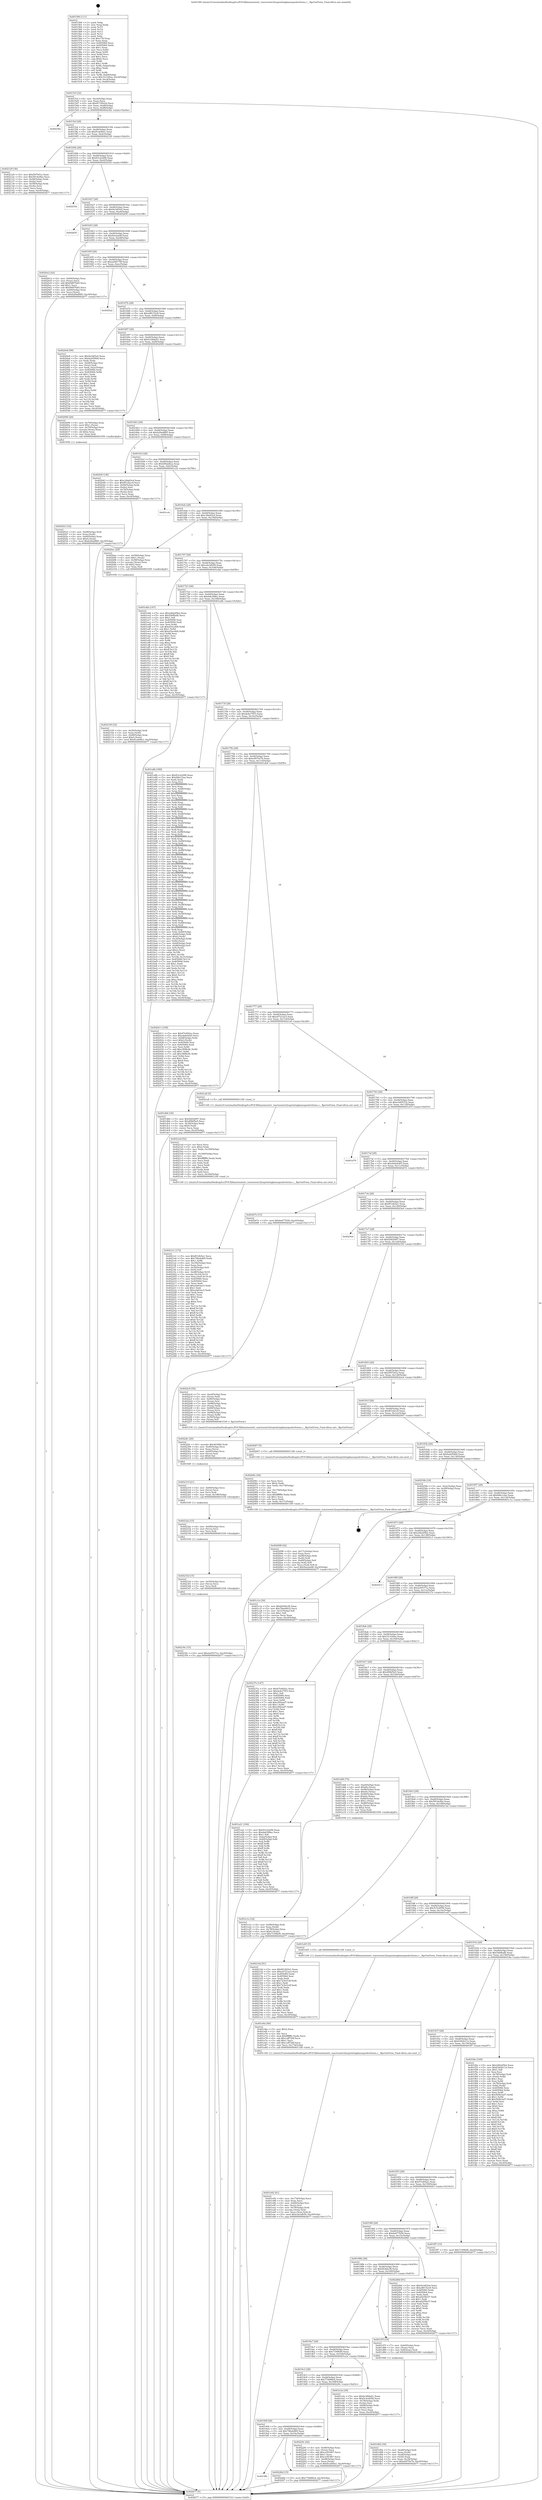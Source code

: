 digraph "0x401560" {
  label = "0x401560 (/mnt/c/Users/mathe/Desktop/tcc/POCII/binaries/extr_reactoswin32ssprintingbasespoolsvforms.c__RpcGetForm_Final-ollvm.out::main(0))"
  labelloc = "t"
  node[shape=record]

  Entry [label="",width=0.3,height=0.3,shape=circle,fillcolor=black,style=filled]
  "0x4015cf" [label="{
     0x4015cf [32]\l
     | [instrs]\l
     &nbsp;&nbsp;0x4015cf \<+6\>: mov -0xc0(%rbp),%eax\l
     &nbsp;&nbsp;0x4015d5 \<+2\>: mov %eax,%ecx\l
     &nbsp;&nbsp;0x4015d7 \<+6\>: sub $0x817d5e24,%ecx\l
     &nbsp;&nbsp;0x4015dd \<+6\>: mov %eax,-0xd4(%rbp)\l
     &nbsp;&nbsp;0x4015e3 \<+6\>: mov %ecx,-0xd8(%rbp)\l
     &nbsp;&nbsp;0x4015e9 \<+6\>: je 000000000040236a \<main+0xe0a\>\l
  }"]
  "0x40236a" [label="{
     0x40236a\l
  }", style=dashed]
  "0x4015ef" [label="{
     0x4015ef [28]\l
     | [instrs]\l
     &nbsp;&nbsp;0x4015ef \<+5\>: jmp 00000000004015f4 \<main+0x94\>\l
     &nbsp;&nbsp;0x4015f4 \<+6\>: mov -0xd4(%rbp),%eax\l
     &nbsp;&nbsp;0x4015fa \<+5\>: sub $0x81a64fa1,%eax\l
     &nbsp;&nbsp;0x4015ff \<+6\>: mov %eax,-0xdc(%rbp)\l
     &nbsp;&nbsp;0x401605 \<+6\>: je 0000000000402129 \<main+0xbc9\>\l
  }"]
  Exit [label="",width=0.3,height=0.3,shape=circle,fillcolor=black,style=filled,peripheries=2]
  "0x402129" [label="{
     0x402129 [36]\l
     | [instrs]\l
     &nbsp;&nbsp;0x402129 \<+5\>: mov $0xf507bf1a,%eax\l
     &nbsp;&nbsp;0x40212e \<+5\>: mov $0x591de4be,%ecx\l
     &nbsp;&nbsp;0x402133 \<+4\>: mov -0x48(%rbp),%rdx\l
     &nbsp;&nbsp;0x402137 \<+2\>: mov (%rdx),%esi\l
     &nbsp;&nbsp;0x402139 \<+4\>: mov -0x58(%rbp),%rdx\l
     &nbsp;&nbsp;0x40213d \<+2\>: cmp (%rdx),%esi\l
     &nbsp;&nbsp;0x40213f \<+3\>: cmovl %ecx,%eax\l
     &nbsp;&nbsp;0x402142 \<+6\>: mov %eax,-0xc0(%rbp)\l
     &nbsp;&nbsp;0x402148 \<+5\>: jmp 0000000000402677 \<main+0x1117\>\l
  }"]
  "0x40160b" [label="{
     0x40160b [28]\l
     | [instrs]\l
     &nbsp;&nbsp;0x40160b \<+5\>: jmp 0000000000401610 \<main+0xb0\>\l
     &nbsp;&nbsp;0x401610 \<+6\>: mov -0xd4(%rbp),%eax\l
     &nbsp;&nbsp;0x401616 \<+5\>: sub $0x83c22298,%eax\l
     &nbsp;&nbsp;0x40161b \<+6\>: mov %eax,-0xe0(%rbp)\l
     &nbsp;&nbsp;0x401621 \<+6\>: je 000000000040255d \<main+0xffd\>\l
  }"]
  "0x40234c" [label="{
     0x40234c [15]\l
     | [instrs]\l
     &nbsp;&nbsp;0x40234c \<+10\>: movl $0x2e05371a,-0xc0(%rbp)\l
     &nbsp;&nbsp;0x402356 \<+5\>: jmp 0000000000402677 \<main+0x1117\>\l
  }"]
  "0x40255d" [label="{
     0x40255d\l
  }", style=dashed]
  "0x401627" [label="{
     0x401627 [28]\l
     | [instrs]\l
     &nbsp;&nbsp;0x401627 \<+5\>: jmp 000000000040162c \<main+0xcc\>\l
     &nbsp;&nbsp;0x40162c \<+6\>: mov -0xd4(%rbp),%eax\l
     &nbsp;&nbsp;0x401632 \<+5\>: sub $0x9a34f3e4,%eax\l
     &nbsp;&nbsp;0x401637 \<+6\>: mov %eax,-0xe4(%rbp)\l
     &nbsp;&nbsp;0x40163d \<+6\>: je 000000000040265f \<main+0x10ff\>\l
  }"]
  "0x40233d" [label="{
     0x40233d [15]\l
     | [instrs]\l
     &nbsp;&nbsp;0x40233d \<+4\>: mov -0x50(%rbp),%rcx\l
     &nbsp;&nbsp;0x402341 \<+3\>: mov (%rcx),%rcx\l
     &nbsp;&nbsp;0x402344 \<+3\>: mov %rcx,%rdi\l
     &nbsp;&nbsp;0x402347 \<+5\>: call 0000000000401030 \<free@plt\>\l
     | [calls]\l
     &nbsp;&nbsp;0x401030 \{1\} (unknown)\l
  }"]
  "0x40265f" [label="{
     0x40265f\l
  }", style=dashed]
  "0x401643" [label="{
     0x401643 [28]\l
     | [instrs]\l
     &nbsp;&nbsp;0x401643 \<+5\>: jmp 0000000000401648 \<main+0xe8\>\l
     &nbsp;&nbsp;0x401648 \<+6\>: mov -0xd4(%rbp),%eax\l
     &nbsp;&nbsp;0x40164e \<+5\>: sub $0x9ee2ad4f,%eax\l
     &nbsp;&nbsp;0x401653 \<+6\>: mov %eax,-0xe8(%rbp)\l
     &nbsp;&nbsp;0x401659 \<+6\>: je 00000000004020c2 \<main+0xb62\>\l
  }"]
  "0x40232e" [label="{
     0x40232e [15]\l
     | [instrs]\l
     &nbsp;&nbsp;0x40232e \<+4\>: mov -0x68(%rbp),%rcx\l
     &nbsp;&nbsp;0x402332 \<+3\>: mov (%rcx),%rcx\l
     &nbsp;&nbsp;0x402335 \<+3\>: mov %rcx,%rdi\l
     &nbsp;&nbsp;0x402338 \<+5\>: call 0000000000401030 \<free@plt\>\l
     | [calls]\l
     &nbsp;&nbsp;0x401030 \{1\} (unknown)\l
  }"]
  "0x4020c2" [label="{
     0x4020c2 [42]\l
     | [instrs]\l
     &nbsp;&nbsp;0x4020c2 \<+4\>: mov -0x60(%rbp),%rax\l
     &nbsp;&nbsp;0x4020c6 \<+2\>: mov (%rax),%ecx\l
     &nbsp;&nbsp;0x4020c8 \<+6\>: add $0xf9d97b65,%ecx\l
     &nbsp;&nbsp;0x4020ce \<+3\>: add $0x1,%ecx\l
     &nbsp;&nbsp;0x4020d1 \<+6\>: sub $0xf9d97b65,%ecx\l
     &nbsp;&nbsp;0x4020d7 \<+4\>: mov -0x60(%rbp),%rax\l
     &nbsp;&nbsp;0x4020db \<+2\>: mov %ecx,(%rax)\l
     &nbsp;&nbsp;0x4020dd \<+10\>: movl $0xb29ad885,-0xc0(%rbp)\l
     &nbsp;&nbsp;0x4020e7 \<+5\>: jmp 0000000000402677 \<main+0x1117\>\l
  }"]
  "0x40165f" [label="{
     0x40165f [28]\l
     | [instrs]\l
     &nbsp;&nbsp;0x40165f \<+5\>: jmp 0000000000401664 \<main+0x104\>\l
     &nbsp;&nbsp;0x401664 \<+6\>: mov -0xd4(%rbp),%eax\l
     &nbsp;&nbsp;0x40166a \<+5\>: sub $0xa208179f,%eax\l
     &nbsp;&nbsp;0x40166f \<+6\>: mov %eax,-0xec(%rbp)\l
     &nbsp;&nbsp;0x401675 \<+6\>: je 00000000004025a2 \<main+0x1042\>\l
  }"]
  "0x402319" [label="{
     0x402319 [21]\l
     | [instrs]\l
     &nbsp;&nbsp;0x402319 \<+4\>: mov -0x80(%rbp),%rcx\l
     &nbsp;&nbsp;0x40231d \<+3\>: mov (%rcx),%rcx\l
     &nbsp;&nbsp;0x402320 \<+3\>: mov %rcx,%rdi\l
     &nbsp;&nbsp;0x402323 \<+6\>: mov %eax,-0x188(%rbp)\l
     &nbsp;&nbsp;0x402329 \<+5\>: call 0000000000401030 \<free@plt\>\l
     | [calls]\l
     &nbsp;&nbsp;0x401030 \{1\} (unknown)\l
  }"]
  "0x4025a2" [label="{
     0x4025a2\l
  }", style=dashed]
  "0x40167b" [label="{
     0x40167b [28]\l
     | [instrs]\l
     &nbsp;&nbsp;0x40167b \<+5\>: jmp 0000000000401680 \<main+0x120\>\l
     &nbsp;&nbsp;0x401680 \<+6\>: mov -0xd4(%rbp),%eax\l
     &nbsp;&nbsp;0x401686 \<+5\>: sub $0xa98152c8,%eax\l
     &nbsp;&nbsp;0x40168b \<+6\>: mov %eax,-0xf0(%rbp)\l
     &nbsp;&nbsp;0x401691 \<+6\>: je 00000000004024e8 \<main+0xf88\>\l
  }"]
  "0x4022fc" [label="{
     0x4022fc [29]\l
     | [instrs]\l
     &nbsp;&nbsp;0x4022fc \<+10\>: movabs $0x4030b6,%rdi\l
     &nbsp;&nbsp;0x402306 \<+4\>: mov -0x40(%rbp),%rcx\l
     &nbsp;&nbsp;0x40230a \<+2\>: mov %eax,(%rcx)\l
     &nbsp;&nbsp;0x40230c \<+4\>: mov -0x40(%rbp),%rcx\l
     &nbsp;&nbsp;0x402310 \<+2\>: mov (%rcx),%esi\l
     &nbsp;&nbsp;0x402312 \<+2\>: mov $0x0,%al\l
     &nbsp;&nbsp;0x402314 \<+5\>: call 0000000000401040 \<printf@plt\>\l
     | [calls]\l
     &nbsp;&nbsp;0x401040 \{1\} (unknown)\l
  }"]
  "0x4024e8" [label="{
     0x4024e8 [99]\l
     | [instrs]\l
     &nbsp;&nbsp;0x4024e8 \<+5\>: mov $0x9a34f3e4,%eax\l
     &nbsp;&nbsp;0x4024ed \<+5\>: mov $0xfa2d590d,%ecx\l
     &nbsp;&nbsp;0x4024f2 \<+2\>: xor %edx,%edx\l
     &nbsp;&nbsp;0x4024f4 \<+7\>: mov -0xb8(%rbp),%rsi\l
     &nbsp;&nbsp;0x4024fb \<+2\>: mov (%rsi),%edi\l
     &nbsp;&nbsp;0x4024fd \<+3\>: mov %edi,-0x2c(%rbp)\l
     &nbsp;&nbsp;0x402500 \<+7\>: mov 0x405060,%edi\l
     &nbsp;&nbsp;0x402507 \<+8\>: mov 0x405064,%r8d\l
     &nbsp;&nbsp;0x40250f \<+3\>: sub $0x1,%edx\l
     &nbsp;&nbsp;0x402512 \<+3\>: mov %edi,%r9d\l
     &nbsp;&nbsp;0x402515 \<+3\>: add %edx,%r9d\l
     &nbsp;&nbsp;0x402518 \<+4\>: imul %r9d,%edi\l
     &nbsp;&nbsp;0x40251c \<+3\>: and $0x1,%edi\l
     &nbsp;&nbsp;0x40251f \<+3\>: cmp $0x0,%edi\l
     &nbsp;&nbsp;0x402522 \<+4\>: sete %r10b\l
     &nbsp;&nbsp;0x402526 \<+4\>: cmp $0xa,%r8d\l
     &nbsp;&nbsp;0x40252a \<+4\>: setl %r11b\l
     &nbsp;&nbsp;0x40252e \<+3\>: mov %r10b,%bl\l
     &nbsp;&nbsp;0x402531 \<+3\>: and %r11b,%bl\l
     &nbsp;&nbsp;0x402534 \<+3\>: xor %r11b,%r10b\l
     &nbsp;&nbsp;0x402537 \<+3\>: or %r10b,%bl\l
     &nbsp;&nbsp;0x40253a \<+3\>: test $0x1,%bl\l
     &nbsp;&nbsp;0x40253d \<+3\>: cmovne %ecx,%eax\l
     &nbsp;&nbsp;0x402540 \<+6\>: mov %eax,-0xc0(%rbp)\l
     &nbsp;&nbsp;0x402546 \<+5\>: jmp 0000000000402677 \<main+0x1117\>\l
  }"]
  "0x401697" [label="{
     0x401697 [28]\l
     | [instrs]\l
     &nbsp;&nbsp;0x401697 \<+5\>: jmp 000000000040169c \<main+0x13c\>\l
     &nbsp;&nbsp;0x40169c \<+6\>: mov -0xd4(%rbp),%eax\l
     &nbsp;&nbsp;0x4016a2 \<+5\>: sub $0xb1d9de61,%eax\l
     &nbsp;&nbsp;0x4016a7 \<+6\>: mov %eax,-0xf4(%rbp)\l
     &nbsp;&nbsp;0x4016ad \<+6\>: je 0000000000402006 \<main+0xaa6\>\l
  }"]
  "0x4019fb" [label="{
     0x4019fb\l
  }", style=dashed]
  "0x402006" [label="{
     0x402006 [29]\l
     | [instrs]\l
     &nbsp;&nbsp;0x402006 \<+4\>: mov -0x70(%rbp),%rax\l
     &nbsp;&nbsp;0x40200a \<+6\>: movl $0x1,(%rax)\l
     &nbsp;&nbsp;0x402010 \<+4\>: mov -0x70(%rbp),%rax\l
     &nbsp;&nbsp;0x402014 \<+3\>: movslq (%rax),%rax\l
     &nbsp;&nbsp;0x402017 \<+4\>: shl $0x2,%rax\l
     &nbsp;&nbsp;0x40201b \<+3\>: mov %rax,%rdi\l
     &nbsp;&nbsp;0x40201e \<+5\>: call 0000000000401050 \<malloc@plt\>\l
     | [calls]\l
     &nbsp;&nbsp;0x401050 \{1\} (unknown)\l
  }"]
  "0x4016b3" [label="{
     0x4016b3 [28]\l
     | [instrs]\l
     &nbsp;&nbsp;0x4016b3 \<+5\>: jmp 00000000004016b8 \<main+0x158\>\l
     &nbsp;&nbsp;0x4016b8 \<+6\>: mov -0xd4(%rbp),%eax\l
     &nbsp;&nbsp;0x4016be \<+5\>: sub $0xb29ad885,%eax\l
     &nbsp;&nbsp;0x4016c3 \<+6\>: mov %eax,-0xf8(%rbp)\l
     &nbsp;&nbsp;0x4016c9 \<+6\>: je 0000000000402043 \<main+0xae3\>\l
  }"]
  "0x40228d" [label="{
     0x40228d [15]\l
     | [instrs]\l
     &nbsp;&nbsp;0x40228d \<+10\>: movl $0x77d088cb,-0xc0(%rbp)\l
     &nbsp;&nbsp;0x402297 \<+5\>: jmp 0000000000402677 \<main+0x1117\>\l
  }"]
  "0x402043" [label="{
     0x402043 [36]\l
     | [instrs]\l
     &nbsp;&nbsp;0x402043 \<+5\>: mov $0xc28a83cd,%eax\l
     &nbsp;&nbsp;0x402048 \<+5\>: mov $0xf61d2cc9,%ecx\l
     &nbsp;&nbsp;0x40204d \<+4\>: mov -0x60(%rbp),%rdx\l
     &nbsp;&nbsp;0x402051 \<+2\>: mov (%rdx),%esi\l
     &nbsp;&nbsp;0x402053 \<+4\>: mov -0x70(%rbp),%rdx\l
     &nbsp;&nbsp;0x402057 \<+2\>: cmp (%rdx),%esi\l
     &nbsp;&nbsp;0x402059 \<+3\>: cmovl %ecx,%eax\l
     &nbsp;&nbsp;0x40205c \<+6\>: mov %eax,-0xc0(%rbp)\l
     &nbsp;&nbsp;0x402062 \<+5\>: jmp 0000000000402677 \<main+0x1117\>\l
  }"]
  "0x4016cf" [label="{
     0x4016cf [28]\l
     | [instrs]\l
     &nbsp;&nbsp;0x4016cf \<+5\>: jmp 00000000004016d4 \<main+0x174\>\l
     &nbsp;&nbsp;0x4016d4 \<+6\>: mov -0xd4(%rbp),%eax\l
     &nbsp;&nbsp;0x4016da \<+5\>: sub $0xb962dbca,%eax\l
     &nbsp;&nbsp;0x4016df \<+6\>: mov %eax,-0xfc(%rbp)\l
     &nbsp;&nbsp;0x4016e5 \<+6\>: je 0000000000401ccb \<main+0x76b\>\l
  }"]
  "0x4019df" [label="{
     0x4019df [28]\l
     | [instrs]\l
     &nbsp;&nbsp;0x4019df \<+5\>: jmp 00000000004019e4 \<main+0x484\>\l
     &nbsp;&nbsp;0x4019e4 \<+6\>: mov -0xd4(%rbp),%eax\l
     &nbsp;&nbsp;0x4019ea \<+5\>: sub $0x796a4d69,%eax\l
     &nbsp;&nbsp;0x4019ef \<+6\>: mov %eax,-0x16c(%rbp)\l
     &nbsp;&nbsp;0x4019f5 \<+6\>: je 000000000040228d \<main+0xd2d\>\l
  }"]
  "0x401ccb" [label="{
     0x401ccb\l
  }", style=dashed]
  "0x4016eb" [label="{
     0x4016eb [28]\l
     | [instrs]\l
     &nbsp;&nbsp;0x4016eb \<+5\>: jmp 00000000004016f0 \<main+0x190\>\l
     &nbsp;&nbsp;0x4016f0 \<+6\>: mov -0xd4(%rbp),%eax\l
     &nbsp;&nbsp;0x4016f6 \<+5\>: sub $0xc28a83cd,%eax\l
     &nbsp;&nbsp;0x4016fb \<+6\>: mov %eax,-0x100(%rbp)\l
     &nbsp;&nbsp;0x401701 \<+6\>: je 00000000004020ec \<main+0xb8c\>\l
  }"]
  "0x40229c" [label="{
     0x40229c [42]\l
     | [instrs]\l
     &nbsp;&nbsp;0x40229c \<+4\>: mov -0x48(%rbp),%rax\l
     &nbsp;&nbsp;0x4022a0 \<+2\>: mov (%rax),%ecx\l
     &nbsp;&nbsp;0x4022a2 \<+6\>: add $0xce503f67,%ecx\l
     &nbsp;&nbsp;0x4022a8 \<+3\>: add $0x1,%ecx\l
     &nbsp;&nbsp;0x4022ab \<+6\>: sub $0xce503f67,%ecx\l
     &nbsp;&nbsp;0x4022b1 \<+4\>: mov -0x48(%rbp),%rax\l
     &nbsp;&nbsp;0x4022b5 \<+2\>: mov %ecx,(%rax)\l
     &nbsp;&nbsp;0x4022b7 \<+10\>: movl $0x81a64fa1,-0xc0(%rbp)\l
     &nbsp;&nbsp;0x4022c1 \<+5\>: jmp 0000000000402677 \<main+0x1117\>\l
  }"]
  "0x4020ec" [label="{
     0x4020ec [29]\l
     | [instrs]\l
     &nbsp;&nbsp;0x4020ec \<+4\>: mov -0x58(%rbp),%rax\l
     &nbsp;&nbsp;0x4020f0 \<+6\>: movl $0x1,(%rax)\l
     &nbsp;&nbsp;0x4020f6 \<+4\>: mov -0x58(%rbp),%rax\l
     &nbsp;&nbsp;0x4020fa \<+3\>: movslq (%rax),%rax\l
     &nbsp;&nbsp;0x4020fd \<+4\>: shl $0x2,%rax\l
     &nbsp;&nbsp;0x402101 \<+3\>: mov %rax,%rdi\l
     &nbsp;&nbsp;0x402104 \<+5\>: call 0000000000401050 \<malloc@plt\>\l
     | [calls]\l
     &nbsp;&nbsp;0x401050 \{1\} (unknown)\l
  }"]
  "0x401707" [label="{
     0x401707 [28]\l
     | [instrs]\l
     &nbsp;&nbsp;0x401707 \<+5\>: jmp 000000000040170c \<main+0x1ac\>\l
     &nbsp;&nbsp;0x40170c \<+6\>: mov -0xd4(%rbp),%eax\l
     &nbsp;&nbsp;0x401712 \<+5\>: sub $0xcda3db59,%eax\l
     &nbsp;&nbsp;0x401717 \<+6\>: mov %eax,-0x104(%rbp)\l
     &nbsp;&nbsp;0x40171d \<+6\>: je 0000000000401ebb \<main+0x95b\>\l
  }"]
  "0x4021e1" [label="{
     0x4021e1 [172]\l
     | [instrs]\l
     &nbsp;&nbsp;0x4021e1 \<+5\>: mov $0xf014b5a1,%ecx\l
     &nbsp;&nbsp;0x4021e6 \<+5\>: mov $0x796a4d69,%edx\l
     &nbsp;&nbsp;0x4021eb \<+3\>: mov $0x1,%r8b\l
     &nbsp;&nbsp;0x4021ee \<+6\>: mov -0x184(%rbp),%esi\l
     &nbsp;&nbsp;0x4021f4 \<+3\>: imul %eax,%esi\l
     &nbsp;&nbsp;0x4021f7 \<+4\>: mov -0x50(%rbp),%r9\l
     &nbsp;&nbsp;0x4021fb \<+3\>: mov (%r9),%r9\l
     &nbsp;&nbsp;0x4021fe \<+4\>: mov -0x48(%rbp),%r10\l
     &nbsp;&nbsp;0x402202 \<+3\>: movslq (%r10),%r10\l
     &nbsp;&nbsp;0x402205 \<+4\>: mov %esi,(%r9,%r10,4)\l
     &nbsp;&nbsp;0x402209 \<+7\>: mov 0x405060,%eax\l
     &nbsp;&nbsp;0x402210 \<+7\>: mov 0x405064,%esi\l
     &nbsp;&nbsp;0x402217 \<+2\>: mov %eax,%edi\l
     &nbsp;&nbsp;0x402219 \<+6\>: add $0xeeb63ac5,%edi\l
     &nbsp;&nbsp;0x40221f \<+3\>: sub $0x1,%edi\l
     &nbsp;&nbsp;0x402222 \<+6\>: sub $0xeeb63ac5,%edi\l
     &nbsp;&nbsp;0x402228 \<+3\>: imul %edi,%eax\l
     &nbsp;&nbsp;0x40222b \<+3\>: and $0x1,%eax\l
     &nbsp;&nbsp;0x40222e \<+3\>: cmp $0x0,%eax\l
     &nbsp;&nbsp;0x402231 \<+4\>: sete %r11b\l
     &nbsp;&nbsp;0x402235 \<+3\>: cmp $0xa,%esi\l
     &nbsp;&nbsp;0x402238 \<+3\>: setl %bl\l
     &nbsp;&nbsp;0x40223b \<+3\>: mov %r11b,%r14b\l
     &nbsp;&nbsp;0x40223e \<+4\>: xor $0xff,%r14b\l
     &nbsp;&nbsp;0x402242 \<+3\>: mov %bl,%r15b\l
     &nbsp;&nbsp;0x402245 \<+4\>: xor $0xff,%r15b\l
     &nbsp;&nbsp;0x402249 \<+4\>: xor $0x0,%r8b\l
     &nbsp;&nbsp;0x40224d \<+3\>: mov %r14b,%r12b\l
     &nbsp;&nbsp;0x402250 \<+4\>: and $0x0,%r12b\l
     &nbsp;&nbsp;0x402254 \<+3\>: and %r8b,%r11b\l
     &nbsp;&nbsp;0x402257 \<+3\>: mov %r15b,%r13b\l
     &nbsp;&nbsp;0x40225a \<+4\>: and $0x0,%r13b\l
     &nbsp;&nbsp;0x40225e \<+3\>: and %r8b,%bl\l
     &nbsp;&nbsp;0x402261 \<+3\>: or %r11b,%r12b\l
     &nbsp;&nbsp;0x402264 \<+3\>: or %bl,%r13b\l
     &nbsp;&nbsp;0x402267 \<+3\>: xor %r13b,%r12b\l
     &nbsp;&nbsp;0x40226a \<+3\>: or %r15b,%r14b\l
     &nbsp;&nbsp;0x40226d \<+4\>: xor $0xff,%r14b\l
     &nbsp;&nbsp;0x402271 \<+4\>: or $0x0,%r8b\l
     &nbsp;&nbsp;0x402275 \<+3\>: and %r8b,%r14b\l
     &nbsp;&nbsp;0x402278 \<+3\>: or %r14b,%r12b\l
     &nbsp;&nbsp;0x40227b \<+4\>: test $0x1,%r12b\l
     &nbsp;&nbsp;0x40227f \<+3\>: cmovne %edx,%ecx\l
     &nbsp;&nbsp;0x402282 \<+6\>: mov %ecx,-0xc0(%rbp)\l
     &nbsp;&nbsp;0x402288 \<+5\>: jmp 0000000000402677 \<main+0x1117\>\l
  }"]
  "0x401ebb" [label="{
     0x401ebb [147]\l
     | [instrs]\l
     &nbsp;&nbsp;0x401ebb \<+5\>: mov $0x2462d5b2,%eax\l
     &nbsp;&nbsp;0x401ec0 \<+5\>: mov $0x5d0fbafb,%ecx\l
     &nbsp;&nbsp;0x401ec5 \<+2\>: mov $0x1,%dl\l
     &nbsp;&nbsp;0x401ec7 \<+7\>: mov 0x405060,%esi\l
     &nbsp;&nbsp;0x401ece \<+7\>: mov 0x405064,%edi\l
     &nbsp;&nbsp;0x401ed5 \<+3\>: mov %esi,%r8d\l
     &nbsp;&nbsp;0x401ed8 \<+7\>: sub $0xef3ec408,%r8d\l
     &nbsp;&nbsp;0x401edf \<+4\>: sub $0x1,%r8d\l
     &nbsp;&nbsp;0x401ee3 \<+7\>: add $0xef3ec408,%r8d\l
     &nbsp;&nbsp;0x401eea \<+4\>: imul %r8d,%esi\l
     &nbsp;&nbsp;0x401eee \<+3\>: and $0x1,%esi\l
     &nbsp;&nbsp;0x401ef1 \<+3\>: cmp $0x0,%esi\l
     &nbsp;&nbsp;0x401ef4 \<+4\>: sete %r9b\l
     &nbsp;&nbsp;0x401ef8 \<+3\>: cmp $0xa,%edi\l
     &nbsp;&nbsp;0x401efb \<+4\>: setl %r10b\l
     &nbsp;&nbsp;0x401eff \<+3\>: mov %r9b,%r11b\l
     &nbsp;&nbsp;0x401f02 \<+4\>: xor $0xff,%r11b\l
     &nbsp;&nbsp;0x401f06 \<+3\>: mov %r10b,%bl\l
     &nbsp;&nbsp;0x401f09 \<+3\>: xor $0xff,%bl\l
     &nbsp;&nbsp;0x401f0c \<+3\>: xor $0x0,%dl\l
     &nbsp;&nbsp;0x401f0f \<+3\>: mov %r11b,%r14b\l
     &nbsp;&nbsp;0x401f12 \<+4\>: and $0x0,%r14b\l
     &nbsp;&nbsp;0x401f16 \<+3\>: and %dl,%r9b\l
     &nbsp;&nbsp;0x401f19 \<+3\>: mov %bl,%r15b\l
     &nbsp;&nbsp;0x401f1c \<+4\>: and $0x0,%r15b\l
     &nbsp;&nbsp;0x401f20 \<+3\>: and %dl,%r10b\l
     &nbsp;&nbsp;0x401f23 \<+3\>: or %r9b,%r14b\l
     &nbsp;&nbsp;0x401f26 \<+3\>: or %r10b,%r15b\l
     &nbsp;&nbsp;0x401f29 \<+3\>: xor %r15b,%r14b\l
     &nbsp;&nbsp;0x401f2c \<+3\>: or %bl,%r11b\l
     &nbsp;&nbsp;0x401f2f \<+4\>: xor $0xff,%r11b\l
     &nbsp;&nbsp;0x401f33 \<+3\>: or $0x0,%dl\l
     &nbsp;&nbsp;0x401f36 \<+3\>: and %dl,%r11b\l
     &nbsp;&nbsp;0x401f39 \<+3\>: or %r11b,%r14b\l
     &nbsp;&nbsp;0x401f3c \<+4\>: test $0x1,%r14b\l
     &nbsp;&nbsp;0x401f40 \<+3\>: cmovne %ecx,%eax\l
     &nbsp;&nbsp;0x401f43 \<+6\>: mov %eax,-0xc0(%rbp)\l
     &nbsp;&nbsp;0x401f49 \<+5\>: jmp 0000000000402677 \<main+0x1117\>\l
  }"]
  "0x401723" [label="{
     0x401723 [28]\l
     | [instrs]\l
     &nbsp;&nbsp;0x401723 \<+5\>: jmp 0000000000401728 \<main+0x1c8\>\l
     &nbsp;&nbsp;0x401728 \<+6\>: mov -0xd4(%rbp),%eax\l
     &nbsp;&nbsp;0x40172e \<+5\>: sub $0xdab398ec,%eax\l
     &nbsp;&nbsp;0x401733 \<+6\>: mov %eax,-0x108(%rbp)\l
     &nbsp;&nbsp;0x401739 \<+6\>: je 0000000000401a8b \<main+0x52b\>\l
  }"]
  "0x4021ad" [label="{
     0x4021ad [52]\l
     | [instrs]\l
     &nbsp;&nbsp;0x4021ad \<+2\>: xor %ecx,%ecx\l
     &nbsp;&nbsp;0x4021af \<+5\>: mov $0x2,%edx\l
     &nbsp;&nbsp;0x4021b4 \<+6\>: mov %edx,-0x180(%rbp)\l
     &nbsp;&nbsp;0x4021ba \<+1\>: cltd\l
     &nbsp;&nbsp;0x4021bb \<+6\>: mov -0x180(%rbp),%esi\l
     &nbsp;&nbsp;0x4021c1 \<+2\>: idiv %esi\l
     &nbsp;&nbsp;0x4021c3 \<+6\>: imul $0xfffffffe,%edx,%edx\l
     &nbsp;&nbsp;0x4021c9 \<+2\>: mov %ecx,%edi\l
     &nbsp;&nbsp;0x4021cb \<+2\>: sub %edx,%edi\l
     &nbsp;&nbsp;0x4021cd \<+2\>: mov %ecx,%edx\l
     &nbsp;&nbsp;0x4021cf \<+3\>: sub $0x1,%edx\l
     &nbsp;&nbsp;0x4021d2 \<+2\>: add %edx,%edi\l
     &nbsp;&nbsp;0x4021d4 \<+2\>: sub %edi,%ecx\l
     &nbsp;&nbsp;0x4021d6 \<+6\>: mov %ecx,-0x184(%rbp)\l
     &nbsp;&nbsp;0x4021dc \<+5\>: call 0000000000401160 \<next_i\>\l
     | [calls]\l
     &nbsp;&nbsp;0x401160 \{1\} (/mnt/c/Users/mathe/Desktop/tcc/POCII/binaries/extr_reactoswin32ssprintingbasespoolsvforms.c__RpcGetForm_Final-ollvm.out::next_i)\l
  }"]
  "0x401a8b" [label="{
     0x401a8b [399]\l
     | [instrs]\l
     &nbsp;&nbsp;0x401a8b \<+5\>: mov $0x83c22298,%eax\l
     &nbsp;&nbsp;0x401a90 \<+5\>: mov $0xfd6e12ae,%ecx\l
     &nbsp;&nbsp;0x401a95 \<+2\>: xor %edx,%edx\l
     &nbsp;&nbsp;0x401a97 \<+3\>: mov %rsp,%rsi\l
     &nbsp;&nbsp;0x401a9a \<+4\>: add $0xfffffffffffffff0,%rsi\l
     &nbsp;&nbsp;0x401a9e \<+3\>: mov %rsi,%rsp\l
     &nbsp;&nbsp;0x401aa1 \<+7\>: mov %rsi,-0xb8(%rbp)\l
     &nbsp;&nbsp;0x401aa8 \<+3\>: mov %rsp,%rsi\l
     &nbsp;&nbsp;0x401aab \<+4\>: add $0xfffffffffffffff0,%rsi\l
     &nbsp;&nbsp;0x401aaf \<+3\>: mov %rsi,%rsp\l
     &nbsp;&nbsp;0x401ab2 \<+3\>: mov %rsp,%rdi\l
     &nbsp;&nbsp;0x401ab5 \<+4\>: add $0xfffffffffffffff0,%rdi\l
     &nbsp;&nbsp;0x401ab9 \<+3\>: mov %rdi,%rsp\l
     &nbsp;&nbsp;0x401abc \<+7\>: mov %rdi,-0xb0(%rbp)\l
     &nbsp;&nbsp;0x401ac3 \<+3\>: mov %rsp,%rdi\l
     &nbsp;&nbsp;0x401ac6 \<+4\>: add $0xfffffffffffffff0,%rdi\l
     &nbsp;&nbsp;0x401aca \<+3\>: mov %rdi,%rsp\l
     &nbsp;&nbsp;0x401acd \<+7\>: mov %rdi,-0xa8(%rbp)\l
     &nbsp;&nbsp;0x401ad4 \<+3\>: mov %rsp,%rdi\l
     &nbsp;&nbsp;0x401ad7 \<+4\>: add $0xfffffffffffffff0,%rdi\l
     &nbsp;&nbsp;0x401adb \<+3\>: mov %rdi,%rsp\l
     &nbsp;&nbsp;0x401ade \<+7\>: mov %rdi,-0xa0(%rbp)\l
     &nbsp;&nbsp;0x401ae5 \<+3\>: mov %rsp,%rdi\l
     &nbsp;&nbsp;0x401ae8 \<+4\>: add $0xfffffffffffffff0,%rdi\l
     &nbsp;&nbsp;0x401aec \<+3\>: mov %rdi,%rsp\l
     &nbsp;&nbsp;0x401aef \<+7\>: mov %rdi,-0x98(%rbp)\l
     &nbsp;&nbsp;0x401af6 \<+3\>: mov %rsp,%rdi\l
     &nbsp;&nbsp;0x401af9 \<+4\>: add $0xfffffffffffffff0,%rdi\l
     &nbsp;&nbsp;0x401afd \<+3\>: mov %rdi,%rsp\l
     &nbsp;&nbsp;0x401b00 \<+7\>: mov %rdi,-0x90(%rbp)\l
     &nbsp;&nbsp;0x401b07 \<+3\>: mov %rsp,%rdi\l
     &nbsp;&nbsp;0x401b0a \<+4\>: add $0xfffffffffffffff0,%rdi\l
     &nbsp;&nbsp;0x401b0e \<+3\>: mov %rdi,%rsp\l
     &nbsp;&nbsp;0x401b11 \<+7\>: mov %rdi,-0x88(%rbp)\l
     &nbsp;&nbsp;0x401b18 \<+3\>: mov %rsp,%rdi\l
     &nbsp;&nbsp;0x401b1b \<+4\>: add $0xfffffffffffffff0,%rdi\l
     &nbsp;&nbsp;0x401b1f \<+3\>: mov %rdi,%rsp\l
     &nbsp;&nbsp;0x401b22 \<+4\>: mov %rdi,-0x80(%rbp)\l
     &nbsp;&nbsp;0x401b26 \<+3\>: mov %rsp,%rdi\l
     &nbsp;&nbsp;0x401b29 \<+4\>: add $0xfffffffffffffff0,%rdi\l
     &nbsp;&nbsp;0x401b2d \<+3\>: mov %rdi,%rsp\l
     &nbsp;&nbsp;0x401b30 \<+4\>: mov %rdi,-0x78(%rbp)\l
     &nbsp;&nbsp;0x401b34 \<+3\>: mov %rsp,%rdi\l
     &nbsp;&nbsp;0x401b37 \<+4\>: add $0xfffffffffffffff0,%rdi\l
     &nbsp;&nbsp;0x401b3b \<+3\>: mov %rdi,%rsp\l
     &nbsp;&nbsp;0x401b3e \<+4\>: mov %rdi,-0x70(%rbp)\l
     &nbsp;&nbsp;0x401b42 \<+3\>: mov %rsp,%rdi\l
     &nbsp;&nbsp;0x401b45 \<+4\>: add $0xfffffffffffffff0,%rdi\l
     &nbsp;&nbsp;0x401b49 \<+3\>: mov %rdi,%rsp\l
     &nbsp;&nbsp;0x401b4c \<+4\>: mov %rdi,-0x68(%rbp)\l
     &nbsp;&nbsp;0x401b50 \<+3\>: mov %rsp,%rdi\l
     &nbsp;&nbsp;0x401b53 \<+4\>: add $0xfffffffffffffff0,%rdi\l
     &nbsp;&nbsp;0x401b57 \<+3\>: mov %rdi,%rsp\l
     &nbsp;&nbsp;0x401b5a \<+4\>: mov %rdi,-0x60(%rbp)\l
     &nbsp;&nbsp;0x401b5e \<+3\>: mov %rsp,%rdi\l
     &nbsp;&nbsp;0x401b61 \<+4\>: add $0xfffffffffffffff0,%rdi\l
     &nbsp;&nbsp;0x401b65 \<+3\>: mov %rdi,%rsp\l
     &nbsp;&nbsp;0x401b68 \<+4\>: mov %rdi,-0x58(%rbp)\l
     &nbsp;&nbsp;0x401b6c \<+3\>: mov %rsp,%rdi\l
     &nbsp;&nbsp;0x401b6f \<+4\>: add $0xfffffffffffffff0,%rdi\l
     &nbsp;&nbsp;0x401b73 \<+3\>: mov %rdi,%rsp\l
     &nbsp;&nbsp;0x401b76 \<+4\>: mov %rdi,-0x50(%rbp)\l
     &nbsp;&nbsp;0x401b7a \<+3\>: mov %rsp,%rdi\l
     &nbsp;&nbsp;0x401b7d \<+4\>: add $0xfffffffffffffff0,%rdi\l
     &nbsp;&nbsp;0x401b81 \<+3\>: mov %rdi,%rsp\l
     &nbsp;&nbsp;0x401b84 \<+4\>: mov %rdi,-0x48(%rbp)\l
     &nbsp;&nbsp;0x401b88 \<+3\>: mov %rsp,%rdi\l
     &nbsp;&nbsp;0x401b8b \<+4\>: add $0xfffffffffffffff0,%rdi\l
     &nbsp;&nbsp;0x401b8f \<+3\>: mov %rdi,%rsp\l
     &nbsp;&nbsp;0x401b92 \<+4\>: mov %rdi,-0x40(%rbp)\l
     &nbsp;&nbsp;0x401b96 \<+7\>: mov -0xb8(%rbp),%rdi\l
     &nbsp;&nbsp;0x401b9d \<+6\>: movl $0x0,(%rdi)\l
     &nbsp;&nbsp;0x401ba3 \<+7\>: mov -0xc4(%rbp),%r8d\l
     &nbsp;&nbsp;0x401baa \<+3\>: mov %r8d,(%rsi)\l
     &nbsp;&nbsp;0x401bad \<+7\>: mov -0xb0(%rbp),%rdi\l
     &nbsp;&nbsp;0x401bb4 \<+7\>: mov -0xd0(%rbp),%r9\l
     &nbsp;&nbsp;0x401bbb \<+3\>: mov %r9,(%rdi)\l
     &nbsp;&nbsp;0x401bbe \<+3\>: cmpl $0x2,(%rsi)\l
     &nbsp;&nbsp;0x401bc1 \<+4\>: setne %r10b\l
     &nbsp;&nbsp;0x401bc5 \<+4\>: and $0x1,%r10b\l
     &nbsp;&nbsp;0x401bc9 \<+4\>: mov %r10b,-0x31(%rbp)\l
     &nbsp;&nbsp;0x401bcd \<+8\>: mov 0x405060,%r11d\l
     &nbsp;&nbsp;0x401bd5 \<+7\>: mov 0x405064,%ebx\l
     &nbsp;&nbsp;0x401bdc \<+3\>: sub $0x1,%edx\l
     &nbsp;&nbsp;0x401bdf \<+3\>: mov %r11d,%r14d\l
     &nbsp;&nbsp;0x401be2 \<+3\>: add %edx,%r14d\l
     &nbsp;&nbsp;0x401be5 \<+4\>: imul %r14d,%r11d\l
     &nbsp;&nbsp;0x401be9 \<+4\>: and $0x1,%r11d\l
     &nbsp;&nbsp;0x401bed \<+4\>: cmp $0x0,%r11d\l
     &nbsp;&nbsp;0x401bf1 \<+4\>: sete %r10b\l
     &nbsp;&nbsp;0x401bf5 \<+3\>: cmp $0xa,%ebx\l
     &nbsp;&nbsp;0x401bf8 \<+4\>: setl %r15b\l
     &nbsp;&nbsp;0x401bfc \<+3\>: mov %r10b,%r12b\l
     &nbsp;&nbsp;0x401bff \<+3\>: and %r15b,%r12b\l
     &nbsp;&nbsp;0x401c02 \<+3\>: xor %r15b,%r10b\l
     &nbsp;&nbsp;0x401c05 \<+3\>: or %r10b,%r12b\l
     &nbsp;&nbsp;0x401c08 \<+4\>: test $0x1,%r12b\l
     &nbsp;&nbsp;0x401c0c \<+3\>: cmovne %ecx,%eax\l
     &nbsp;&nbsp;0x401c0f \<+6\>: mov %eax,-0xc0(%rbp)\l
     &nbsp;&nbsp;0x401c15 \<+5\>: jmp 0000000000402677 \<main+0x1117\>\l
  }"]
  "0x40173f" [label="{
     0x40173f [28]\l
     | [instrs]\l
     &nbsp;&nbsp;0x40173f \<+5\>: jmp 0000000000401744 \<main+0x1e4\>\l
     &nbsp;&nbsp;0x401744 \<+6\>: mov -0xd4(%rbp),%eax\l
     &nbsp;&nbsp;0x40174a \<+5\>: sub $0xde4e7553,%eax\l
     &nbsp;&nbsp;0x40174f \<+6\>: mov %eax,-0x10c(%rbp)\l
     &nbsp;&nbsp;0x401755 \<+6\>: je 0000000000402411 \<main+0xeb1\>\l
  }"]
  "0x402109" [label="{
     0x402109 [32]\l
     | [instrs]\l
     &nbsp;&nbsp;0x402109 \<+4\>: mov -0x50(%rbp),%rdi\l
     &nbsp;&nbsp;0x40210d \<+3\>: mov %rax,(%rdi)\l
     &nbsp;&nbsp;0x402110 \<+4\>: mov -0x48(%rbp),%rax\l
     &nbsp;&nbsp;0x402114 \<+6\>: movl $0x0,(%rax)\l
     &nbsp;&nbsp;0x40211a \<+10\>: movl $0x81a64fa1,-0xc0(%rbp)\l
     &nbsp;&nbsp;0x402124 \<+5\>: jmp 0000000000402677 \<main+0x1117\>\l
  }"]
  "0x402411" [label="{
     0x402411 [109]\l
     | [instrs]\l
     &nbsp;&nbsp;0x402411 \<+5\>: mov $0x67e492ec,%eax\l
     &nbsp;&nbsp;0x402416 \<+5\>: mov $0xebde0e65,%ecx\l
     &nbsp;&nbsp;0x40241b \<+7\>: mov -0xb8(%rbp),%rdx\l
     &nbsp;&nbsp;0x402422 \<+6\>: movl $0x0,(%rdx)\l
     &nbsp;&nbsp;0x402428 \<+7\>: mov 0x405060,%esi\l
     &nbsp;&nbsp;0x40242f \<+7\>: mov 0x405064,%edi\l
     &nbsp;&nbsp;0x402436 \<+3\>: mov %esi,%r8d\l
     &nbsp;&nbsp;0x402439 \<+7\>: add $0xc90f6c8c,%r8d\l
     &nbsp;&nbsp;0x402440 \<+4\>: sub $0x1,%r8d\l
     &nbsp;&nbsp;0x402444 \<+7\>: sub $0xc90f6c8c,%r8d\l
     &nbsp;&nbsp;0x40244b \<+4\>: imul %r8d,%esi\l
     &nbsp;&nbsp;0x40244f \<+3\>: and $0x1,%esi\l
     &nbsp;&nbsp;0x402452 \<+3\>: cmp $0x0,%esi\l
     &nbsp;&nbsp;0x402455 \<+4\>: sete %r9b\l
     &nbsp;&nbsp;0x402459 \<+3\>: cmp $0xa,%edi\l
     &nbsp;&nbsp;0x40245c \<+4\>: setl %r10b\l
     &nbsp;&nbsp;0x402460 \<+3\>: mov %r9b,%r11b\l
     &nbsp;&nbsp;0x402463 \<+3\>: and %r10b,%r11b\l
     &nbsp;&nbsp;0x402466 \<+3\>: xor %r10b,%r9b\l
     &nbsp;&nbsp;0x402469 \<+3\>: or %r9b,%r11b\l
     &nbsp;&nbsp;0x40246c \<+4\>: test $0x1,%r11b\l
     &nbsp;&nbsp;0x402470 \<+3\>: cmovne %ecx,%eax\l
     &nbsp;&nbsp;0x402473 \<+6\>: mov %eax,-0xc0(%rbp)\l
     &nbsp;&nbsp;0x402479 \<+5\>: jmp 0000000000402677 \<main+0x1117\>\l
  }"]
  "0x40175b" [label="{
     0x40175b [28]\l
     | [instrs]\l
     &nbsp;&nbsp;0x40175b \<+5\>: jmp 0000000000401760 \<main+0x200\>\l
     &nbsp;&nbsp;0x401760 \<+6\>: mov -0xd4(%rbp),%eax\l
     &nbsp;&nbsp;0x401766 \<+5\>: sub $0xe0070e7b,%eax\l
     &nbsp;&nbsp;0x40176b \<+6\>: mov %eax,-0x110(%rbp)\l
     &nbsp;&nbsp;0x401771 \<+6\>: je 0000000000401db6 \<main+0x856\>\l
  }"]
  "0x402098" [label="{
     0x402098 [42]\l
     | [instrs]\l
     &nbsp;&nbsp;0x402098 \<+6\>: mov -0x17c(%rbp),%ecx\l
     &nbsp;&nbsp;0x40209e \<+3\>: imul %eax,%ecx\l
     &nbsp;&nbsp;0x4020a1 \<+4\>: mov -0x68(%rbp),%rdi\l
     &nbsp;&nbsp;0x4020a5 \<+3\>: mov (%rdi),%rdi\l
     &nbsp;&nbsp;0x4020a8 \<+4\>: mov -0x60(%rbp),%r8\l
     &nbsp;&nbsp;0x4020ac \<+3\>: movslq (%r8),%r8\l
     &nbsp;&nbsp;0x4020af \<+4\>: mov %ecx,(%rdi,%r8,4)\l
     &nbsp;&nbsp;0x4020b3 \<+10\>: movl $0x9ee2ad4f,-0xc0(%rbp)\l
     &nbsp;&nbsp;0x4020bd \<+5\>: jmp 0000000000402677 \<main+0x1117\>\l
  }"]
  "0x401db6" [label="{
     0x401db6 [30]\l
     | [instrs]\l
     &nbsp;&nbsp;0x401db6 \<+5\>: mov $0xf2402997,%eax\l
     &nbsp;&nbsp;0x401dbb \<+5\>: mov $0x4f0bf5a5,%ecx\l
     &nbsp;&nbsp;0x401dc0 \<+3\>: mov -0x30(%rbp),%edx\l
     &nbsp;&nbsp;0x401dc3 \<+3\>: cmp $0x0,%edx\l
     &nbsp;&nbsp;0x401dc6 \<+3\>: cmove %ecx,%eax\l
     &nbsp;&nbsp;0x401dc9 \<+6\>: mov %eax,-0xc0(%rbp)\l
     &nbsp;&nbsp;0x401dcf \<+5\>: jmp 0000000000402677 \<main+0x1117\>\l
  }"]
  "0x401777" [label="{
     0x401777 [28]\l
     | [instrs]\l
     &nbsp;&nbsp;0x401777 \<+5\>: jmp 000000000040177c \<main+0x21c\>\l
     &nbsp;&nbsp;0x40177c \<+6\>: mov -0xd4(%rbp),%eax\l
     &nbsp;&nbsp;0x401782 \<+5\>: sub $0xe0721ae3,%eax\l
     &nbsp;&nbsp;0x401787 \<+6\>: mov %eax,-0x114(%rbp)\l
     &nbsp;&nbsp;0x40178d \<+6\>: je 00000000004021a8 \<main+0xc48\>\l
  }"]
  "0x40206c" [label="{
     0x40206c [44]\l
     | [instrs]\l
     &nbsp;&nbsp;0x40206c \<+2\>: xor %ecx,%ecx\l
     &nbsp;&nbsp;0x40206e \<+5\>: mov $0x2,%edx\l
     &nbsp;&nbsp;0x402073 \<+6\>: mov %edx,-0x178(%rbp)\l
     &nbsp;&nbsp;0x402079 \<+1\>: cltd\l
     &nbsp;&nbsp;0x40207a \<+6\>: mov -0x178(%rbp),%esi\l
     &nbsp;&nbsp;0x402080 \<+2\>: idiv %esi\l
     &nbsp;&nbsp;0x402082 \<+6\>: imul $0xfffffffe,%edx,%edx\l
     &nbsp;&nbsp;0x402088 \<+3\>: sub $0x1,%ecx\l
     &nbsp;&nbsp;0x40208b \<+2\>: sub %ecx,%edx\l
     &nbsp;&nbsp;0x40208d \<+6\>: mov %edx,-0x17c(%rbp)\l
     &nbsp;&nbsp;0x402093 \<+5\>: call 0000000000401160 \<next_i\>\l
     | [calls]\l
     &nbsp;&nbsp;0x401160 \{1\} (/mnt/c/Users/mathe/Desktop/tcc/POCII/binaries/extr_reactoswin32ssprintingbasespoolsvforms.c__RpcGetForm_Final-ollvm.out::next_i)\l
  }"]
  "0x4021a8" [label="{
     0x4021a8 [5]\l
     | [instrs]\l
     &nbsp;&nbsp;0x4021a8 \<+5\>: call 0000000000401160 \<next_i\>\l
     | [calls]\l
     &nbsp;&nbsp;0x401160 \{1\} (/mnt/c/Users/mathe/Desktop/tcc/POCII/binaries/extr_reactoswin32ssprintingbasespoolsvforms.c__RpcGetForm_Final-ollvm.out::next_i)\l
  }"]
  "0x401793" [label="{
     0x401793 [28]\l
     | [instrs]\l
     &nbsp;&nbsp;0x401793 \<+5\>: jmp 0000000000401798 \<main+0x238\>\l
     &nbsp;&nbsp;0x401798 \<+6\>: mov -0xd4(%rbp),%eax\l
     &nbsp;&nbsp;0x40179e \<+5\>: sub $0xe3d05332,%eax\l
     &nbsp;&nbsp;0x4017a3 \<+6\>: mov %eax,-0x118(%rbp)\l
     &nbsp;&nbsp;0x4017a9 \<+6\>: je 0000000000401d70 \<main+0x810\>\l
  }"]
  "0x402023" [label="{
     0x402023 [32]\l
     | [instrs]\l
     &nbsp;&nbsp;0x402023 \<+4\>: mov -0x68(%rbp),%rdi\l
     &nbsp;&nbsp;0x402027 \<+3\>: mov %rax,(%rdi)\l
     &nbsp;&nbsp;0x40202a \<+4\>: mov -0x60(%rbp),%rax\l
     &nbsp;&nbsp;0x40202e \<+6\>: movl $0x0,(%rax)\l
     &nbsp;&nbsp;0x402034 \<+10\>: movl $0xb29ad885,-0xc0(%rbp)\l
     &nbsp;&nbsp;0x40203e \<+5\>: jmp 0000000000402677 \<main+0x1117\>\l
  }"]
  "0x401d70" [label="{
     0x401d70\l
  }", style=dashed]
  "0x4017af" [label="{
     0x4017af [28]\l
     | [instrs]\l
     &nbsp;&nbsp;0x4017af \<+5\>: jmp 00000000004017b4 \<main+0x254\>\l
     &nbsp;&nbsp;0x4017b4 \<+6\>: mov -0xd4(%rbp),%eax\l
     &nbsp;&nbsp;0x4017ba \<+5\>: sub $0xebde0e65,%eax\l
     &nbsp;&nbsp;0x4017bf \<+6\>: mov %eax,-0x11c(%rbp)\l
     &nbsp;&nbsp;0x4017c5 \<+6\>: je 000000000040247e \<main+0xf1e\>\l
  }"]
  "0x401e92" [label="{
     0x401e92 [41]\l
     | [instrs]\l
     &nbsp;&nbsp;0x401e92 \<+6\>: mov -0x174(%rbp),%ecx\l
     &nbsp;&nbsp;0x401e98 \<+3\>: imul %eax,%ecx\l
     &nbsp;&nbsp;0x401e9b \<+4\>: mov -0x80(%rbp),%rsi\l
     &nbsp;&nbsp;0x401e9f \<+3\>: mov (%rsi),%rsi\l
     &nbsp;&nbsp;0x401ea2 \<+4\>: mov -0x78(%rbp),%rdi\l
     &nbsp;&nbsp;0x401ea6 \<+3\>: movslq (%rdi),%rdi\l
     &nbsp;&nbsp;0x401ea9 \<+3\>: mov %ecx,(%rsi,%rdi,4)\l
     &nbsp;&nbsp;0x401eac \<+10\>: movl $0xcda3db59,-0xc0(%rbp)\l
     &nbsp;&nbsp;0x401eb6 \<+5\>: jmp 0000000000402677 \<main+0x1117\>\l
  }"]
  "0x40247e" [label="{
     0x40247e [15]\l
     | [instrs]\l
     &nbsp;&nbsp;0x40247e \<+10\>: movl $0x6e677b50,-0xc0(%rbp)\l
     &nbsp;&nbsp;0x402488 \<+5\>: jmp 0000000000402677 \<main+0x1117\>\l
  }"]
  "0x4017cb" [label="{
     0x4017cb [28]\l
     | [instrs]\l
     &nbsp;&nbsp;0x4017cb \<+5\>: jmp 00000000004017d0 \<main+0x270\>\l
     &nbsp;&nbsp;0x4017d0 \<+6\>: mov -0xd4(%rbp),%eax\l
     &nbsp;&nbsp;0x4017d6 \<+5\>: sub $0xf014b5a1,%eax\l
     &nbsp;&nbsp;0x4017db \<+6\>: mov %eax,-0x120(%rbp)\l
     &nbsp;&nbsp;0x4017e1 \<+6\>: je 00000000004025ed \<main+0x108d\>\l
  }"]
  "0x401e6a" [label="{
     0x401e6a [40]\l
     | [instrs]\l
     &nbsp;&nbsp;0x401e6a \<+5\>: mov $0x2,%ecx\l
     &nbsp;&nbsp;0x401e6f \<+1\>: cltd\l
     &nbsp;&nbsp;0x401e70 \<+2\>: idiv %ecx\l
     &nbsp;&nbsp;0x401e72 \<+6\>: imul $0xfffffffe,%edx,%ecx\l
     &nbsp;&nbsp;0x401e78 \<+6\>: sub $0x1aff726f,%ecx\l
     &nbsp;&nbsp;0x401e7e \<+3\>: add $0x1,%ecx\l
     &nbsp;&nbsp;0x401e81 \<+6\>: add $0x1aff726f,%ecx\l
     &nbsp;&nbsp;0x401e87 \<+6\>: mov %ecx,-0x174(%rbp)\l
     &nbsp;&nbsp;0x401e8d \<+5\>: call 0000000000401160 \<next_i\>\l
     | [calls]\l
     &nbsp;&nbsp;0x401160 \{1\} (/mnt/c/Users/mathe/Desktop/tcc/POCII/binaries/extr_reactoswin32ssprintingbasespoolsvforms.c__RpcGetForm_Final-ollvm.out::next_i)\l
  }"]
  "0x4025ed" [label="{
     0x4025ed\l
  }", style=dashed]
  "0x4017e7" [label="{
     0x4017e7 [28]\l
     | [instrs]\l
     &nbsp;&nbsp;0x4017e7 \<+5\>: jmp 00000000004017ec \<main+0x28c\>\l
     &nbsp;&nbsp;0x4017ec \<+6\>: mov -0xd4(%rbp),%eax\l
     &nbsp;&nbsp;0x4017f2 \<+5\>: sub $0xf2402997,%eax\l
     &nbsp;&nbsp;0x4017f7 \<+6\>: mov %eax,-0x124(%rbp)\l
     &nbsp;&nbsp;0x4017fd \<+6\>: je 000000000040235b \<main+0xdfb\>\l
  }"]
  "0x4019c3" [label="{
     0x4019c3 [28]\l
     | [instrs]\l
     &nbsp;&nbsp;0x4019c3 \<+5\>: jmp 00000000004019c8 \<main+0x468\>\l
     &nbsp;&nbsp;0x4019c8 \<+6\>: mov -0xd4(%rbp),%eax\l
     &nbsp;&nbsp;0x4019ce \<+5\>: sub $0x77d088cb,%eax\l
     &nbsp;&nbsp;0x4019d3 \<+6\>: mov %eax,-0x168(%rbp)\l
     &nbsp;&nbsp;0x4019d9 \<+6\>: je 000000000040229c \<main+0xd3c\>\l
  }"]
  "0x40235b" [label="{
     0x40235b\l
  }", style=dashed]
  "0x401803" [label="{
     0x401803 [28]\l
     | [instrs]\l
     &nbsp;&nbsp;0x401803 \<+5\>: jmp 0000000000401808 \<main+0x2a8\>\l
     &nbsp;&nbsp;0x401808 \<+6\>: mov -0xd4(%rbp),%eax\l
     &nbsp;&nbsp;0x40180e \<+5\>: sub $0xf507bf1a,%eax\l
     &nbsp;&nbsp;0x401813 \<+6\>: mov %eax,-0x128(%rbp)\l
     &nbsp;&nbsp;0x401819 \<+6\>: je 00000000004022c6 \<main+0xd66\>\l
  }"]
  "0x401e3e" [label="{
     0x401e3e [39]\l
     | [instrs]\l
     &nbsp;&nbsp;0x401e3e \<+5\>: mov $0xb1d9de61,%eax\l
     &nbsp;&nbsp;0x401e43 \<+5\>: mov $0x5c5cd058,%ecx\l
     &nbsp;&nbsp;0x401e48 \<+4\>: mov -0x78(%rbp),%rdx\l
     &nbsp;&nbsp;0x401e4c \<+2\>: mov (%rdx),%esi\l
     &nbsp;&nbsp;0x401e4e \<+7\>: mov -0x88(%rbp),%rdx\l
     &nbsp;&nbsp;0x401e55 \<+2\>: cmp (%rdx),%esi\l
     &nbsp;&nbsp;0x401e57 \<+3\>: cmovl %ecx,%eax\l
     &nbsp;&nbsp;0x401e5a \<+6\>: mov %eax,-0xc0(%rbp)\l
     &nbsp;&nbsp;0x401e60 \<+5\>: jmp 0000000000402677 \<main+0x1117\>\l
  }"]
  "0x4022c6" [label="{
     0x4022c6 [54]\l
     | [instrs]\l
     &nbsp;&nbsp;0x4022c6 \<+7\>: mov -0xa0(%rbp),%rax\l
     &nbsp;&nbsp;0x4022cd \<+2\>: mov (%rax),%edi\l
     &nbsp;&nbsp;0x4022cf \<+4\>: mov -0x80(%rbp),%rax\l
     &nbsp;&nbsp;0x4022d3 \<+3\>: mov (%rax),%rsi\l
     &nbsp;&nbsp;0x4022d6 \<+7\>: mov -0x98(%rbp),%rax\l
     &nbsp;&nbsp;0x4022dd \<+2\>: mov (%rax),%edx\l
     &nbsp;&nbsp;0x4022df \<+4\>: mov -0x68(%rbp),%rax\l
     &nbsp;&nbsp;0x4022e3 \<+3\>: mov (%rax),%rcx\l
     &nbsp;&nbsp;0x4022e6 \<+7\>: mov -0x90(%rbp),%rax\l
     &nbsp;&nbsp;0x4022ed \<+3\>: mov (%rax),%r8d\l
     &nbsp;&nbsp;0x4022f0 \<+4\>: mov -0x50(%rbp),%rax\l
     &nbsp;&nbsp;0x4022f4 \<+3\>: mov (%rax),%r9\l
     &nbsp;&nbsp;0x4022f7 \<+5\>: call 0000000000401530 \<_RpcGetForm\>\l
     | [calls]\l
     &nbsp;&nbsp;0x401530 \{1\} (/mnt/c/Users/mathe/Desktop/tcc/POCII/binaries/extr_reactoswin32ssprintingbasespoolsvforms.c__RpcGetForm_Final-ollvm.out::_RpcGetForm)\l
  }"]
  "0x40181f" [label="{
     0x40181f [28]\l
     | [instrs]\l
     &nbsp;&nbsp;0x40181f \<+5\>: jmp 0000000000401824 \<main+0x2c4\>\l
     &nbsp;&nbsp;0x401824 \<+6\>: mov -0xd4(%rbp),%eax\l
     &nbsp;&nbsp;0x40182a \<+5\>: sub $0xf61d2cc9,%eax\l
     &nbsp;&nbsp;0x40182f \<+6\>: mov %eax,-0x12c(%rbp)\l
     &nbsp;&nbsp;0x401835 \<+6\>: je 0000000000402067 \<main+0xb07\>\l
  }"]
  "0x401e1e" [label="{
     0x401e1e [32]\l
     | [instrs]\l
     &nbsp;&nbsp;0x401e1e \<+4\>: mov -0x80(%rbp),%rdi\l
     &nbsp;&nbsp;0x401e22 \<+3\>: mov %rax,(%rdi)\l
     &nbsp;&nbsp;0x401e25 \<+4\>: mov -0x78(%rbp),%rax\l
     &nbsp;&nbsp;0x401e29 \<+6\>: movl $0x0,(%rax)\l
     &nbsp;&nbsp;0x401e2f \<+10\>: movl $0x7109fef0,-0xc0(%rbp)\l
     &nbsp;&nbsp;0x401e39 \<+5\>: jmp 0000000000402677 \<main+0x1117\>\l
  }"]
  "0x402067" [label="{
     0x402067 [5]\l
     | [instrs]\l
     &nbsp;&nbsp;0x402067 \<+5\>: call 0000000000401160 \<next_i\>\l
     | [calls]\l
     &nbsp;&nbsp;0x401160 \{1\} (/mnt/c/Users/mathe/Desktop/tcc/POCII/binaries/extr_reactoswin32ssprintingbasespoolsvforms.c__RpcGetForm_Final-ollvm.out::next_i)\l
  }"]
  "0x40183b" [label="{
     0x40183b [28]\l
     | [instrs]\l
     &nbsp;&nbsp;0x40183b \<+5\>: jmp 0000000000401840 \<main+0x2e0\>\l
     &nbsp;&nbsp;0x401840 \<+6\>: mov -0xd4(%rbp),%eax\l
     &nbsp;&nbsp;0x401846 \<+5\>: sub $0xfa2d590d,%eax\l
     &nbsp;&nbsp;0x40184b \<+6\>: mov %eax,-0x130(%rbp)\l
     &nbsp;&nbsp;0x401851 \<+6\>: je 000000000040254b \<main+0xfeb\>\l
  }"]
  "0x401d92" [label="{
     0x401d92 [36]\l
     | [instrs]\l
     &nbsp;&nbsp;0x401d92 \<+7\>: mov -0xa8(%rbp),%rdi\l
     &nbsp;&nbsp;0x401d99 \<+2\>: mov %eax,(%rdi)\l
     &nbsp;&nbsp;0x401d9b \<+7\>: mov -0xa8(%rbp),%rdi\l
     &nbsp;&nbsp;0x401da2 \<+2\>: mov (%rdi),%eax\l
     &nbsp;&nbsp;0x401da4 \<+3\>: mov %eax,-0x30(%rbp)\l
     &nbsp;&nbsp;0x401da7 \<+10\>: movl $0xe0070e7b,-0xc0(%rbp)\l
     &nbsp;&nbsp;0x401db1 \<+5\>: jmp 0000000000402677 \<main+0x1117\>\l
  }"]
  "0x40254b" [label="{
     0x40254b [18]\l
     | [instrs]\l
     &nbsp;&nbsp;0x40254b \<+3\>: mov -0x2c(%rbp),%eax\l
     &nbsp;&nbsp;0x40254e \<+4\>: lea -0x28(%rbp),%rsp\l
     &nbsp;&nbsp;0x402552 \<+1\>: pop %rbx\l
     &nbsp;&nbsp;0x402553 \<+2\>: pop %r12\l
     &nbsp;&nbsp;0x402555 \<+2\>: pop %r13\l
     &nbsp;&nbsp;0x402557 \<+2\>: pop %r14\l
     &nbsp;&nbsp;0x402559 \<+2\>: pop %r15\l
     &nbsp;&nbsp;0x40255b \<+1\>: pop %rbp\l
     &nbsp;&nbsp;0x40255c \<+1\>: ret\l
  }"]
  "0x401857" [label="{
     0x401857 [28]\l
     | [instrs]\l
     &nbsp;&nbsp;0x401857 \<+5\>: jmp 000000000040185c \<main+0x2fc\>\l
     &nbsp;&nbsp;0x40185c \<+6\>: mov -0xd4(%rbp),%eax\l
     &nbsp;&nbsp;0x401862 \<+5\>: sub $0xfd6e12ae,%eax\l
     &nbsp;&nbsp;0x401867 \<+6\>: mov %eax,-0x134(%rbp)\l
     &nbsp;&nbsp;0x40186d \<+6\>: je 0000000000401c1a \<main+0x6ba\>\l
  }"]
  "0x4019a7" [label="{
     0x4019a7 [28]\l
     | [instrs]\l
     &nbsp;&nbsp;0x4019a7 \<+5\>: jmp 00000000004019ac \<main+0x44c\>\l
     &nbsp;&nbsp;0x4019ac \<+6\>: mov -0xd4(%rbp),%eax\l
     &nbsp;&nbsp;0x4019b2 \<+5\>: sub $0x7109fef0,%eax\l
     &nbsp;&nbsp;0x4019b7 \<+6\>: mov %eax,-0x164(%rbp)\l
     &nbsp;&nbsp;0x4019bd \<+6\>: je 0000000000401e3e \<main+0x8de\>\l
  }"]
  "0x401c1a" [label="{
     0x401c1a [30]\l
     | [instrs]\l
     &nbsp;&nbsp;0x401c1a \<+5\>: mov $0x6fc8de38,%eax\l
     &nbsp;&nbsp;0x401c1f \<+5\>: mov $0x7bbe0832,%ecx\l
     &nbsp;&nbsp;0x401c24 \<+3\>: mov -0x31(%rbp),%dl\l
     &nbsp;&nbsp;0x401c27 \<+3\>: test $0x1,%dl\l
     &nbsp;&nbsp;0x401c2a \<+3\>: cmovne %ecx,%eax\l
     &nbsp;&nbsp;0x401c2d \<+6\>: mov %eax,-0xc0(%rbp)\l
     &nbsp;&nbsp;0x401c33 \<+5\>: jmp 0000000000402677 \<main+0x1117\>\l
  }"]
  "0x401873" [label="{
     0x401873 [28]\l
     | [instrs]\l
     &nbsp;&nbsp;0x401873 \<+5\>: jmp 0000000000401878 \<main+0x318\>\l
     &nbsp;&nbsp;0x401878 \<+6\>: mov -0xd4(%rbp),%eax\l
     &nbsp;&nbsp;0x40187e \<+5\>: sub $0x2462d5b2,%eax\l
     &nbsp;&nbsp;0x401883 \<+6\>: mov %eax,-0x138(%rbp)\l
     &nbsp;&nbsp;0x401889 \<+6\>: je 00000000004025c3 \<main+0x1063\>\l
  }"]
  "0x401d7f" [label="{
     0x401d7f [19]\l
     | [instrs]\l
     &nbsp;&nbsp;0x401d7f \<+7\>: mov -0xb0(%rbp),%rax\l
     &nbsp;&nbsp;0x401d86 \<+3\>: mov (%rax),%rax\l
     &nbsp;&nbsp;0x401d89 \<+4\>: mov 0x8(%rax),%rdi\l
     &nbsp;&nbsp;0x401d8d \<+5\>: call 0000000000401060 \<atoi@plt\>\l
     | [calls]\l
     &nbsp;&nbsp;0x401060 \{1\} (unknown)\l
  }"]
  "0x4025c3" [label="{
     0x4025c3\l
  }", style=dashed]
  "0x40188f" [label="{
     0x40188f [28]\l
     | [instrs]\l
     &nbsp;&nbsp;0x40188f \<+5\>: jmp 0000000000401894 \<main+0x334\>\l
     &nbsp;&nbsp;0x401894 \<+6\>: mov -0xd4(%rbp),%eax\l
     &nbsp;&nbsp;0x40189a \<+5\>: sub $0x2e05371a,%eax\l
     &nbsp;&nbsp;0x40189f \<+6\>: mov %eax,-0x13c(%rbp)\l
     &nbsp;&nbsp;0x4018a5 \<+6\>: je 000000000040237e \<main+0xe1e\>\l
  }"]
  "0x40198b" [label="{
     0x40198b [28]\l
     | [instrs]\l
     &nbsp;&nbsp;0x40198b \<+5\>: jmp 0000000000401990 \<main+0x430\>\l
     &nbsp;&nbsp;0x401990 \<+6\>: mov -0xd4(%rbp),%eax\l
     &nbsp;&nbsp;0x401996 \<+5\>: sub $0x6fc8de38,%eax\l
     &nbsp;&nbsp;0x40199b \<+6\>: mov %eax,-0x160(%rbp)\l
     &nbsp;&nbsp;0x4019a1 \<+6\>: je 0000000000401d7f \<main+0x81f\>\l
  }"]
  "0x40237e" [label="{
     0x40237e [147]\l
     | [instrs]\l
     &nbsp;&nbsp;0x40237e \<+5\>: mov $0x67e492ec,%eax\l
     &nbsp;&nbsp;0x402383 \<+5\>: mov $0xde4e7553,%ecx\l
     &nbsp;&nbsp;0x402388 \<+2\>: mov $0x1,%dl\l
     &nbsp;&nbsp;0x40238a \<+7\>: mov 0x405060,%esi\l
     &nbsp;&nbsp;0x402391 \<+7\>: mov 0x405064,%edi\l
     &nbsp;&nbsp;0x402398 \<+3\>: mov %esi,%r8d\l
     &nbsp;&nbsp;0x40239b \<+7\>: add $0xc992eaf7,%r8d\l
     &nbsp;&nbsp;0x4023a2 \<+4\>: sub $0x1,%r8d\l
     &nbsp;&nbsp;0x4023a6 \<+7\>: sub $0xc992eaf7,%r8d\l
     &nbsp;&nbsp;0x4023ad \<+4\>: imul %r8d,%esi\l
     &nbsp;&nbsp;0x4023b1 \<+3\>: and $0x1,%esi\l
     &nbsp;&nbsp;0x4023b4 \<+3\>: cmp $0x0,%esi\l
     &nbsp;&nbsp;0x4023b7 \<+4\>: sete %r9b\l
     &nbsp;&nbsp;0x4023bb \<+3\>: cmp $0xa,%edi\l
     &nbsp;&nbsp;0x4023be \<+4\>: setl %r10b\l
     &nbsp;&nbsp;0x4023c2 \<+3\>: mov %r9b,%r11b\l
     &nbsp;&nbsp;0x4023c5 \<+4\>: xor $0xff,%r11b\l
     &nbsp;&nbsp;0x4023c9 \<+3\>: mov %r10b,%bl\l
     &nbsp;&nbsp;0x4023cc \<+3\>: xor $0xff,%bl\l
     &nbsp;&nbsp;0x4023cf \<+3\>: xor $0x1,%dl\l
     &nbsp;&nbsp;0x4023d2 \<+3\>: mov %r11b,%r14b\l
     &nbsp;&nbsp;0x4023d5 \<+4\>: and $0xff,%r14b\l
     &nbsp;&nbsp;0x4023d9 \<+3\>: and %dl,%r9b\l
     &nbsp;&nbsp;0x4023dc \<+3\>: mov %bl,%r15b\l
     &nbsp;&nbsp;0x4023df \<+4\>: and $0xff,%r15b\l
     &nbsp;&nbsp;0x4023e3 \<+3\>: and %dl,%r10b\l
     &nbsp;&nbsp;0x4023e6 \<+3\>: or %r9b,%r14b\l
     &nbsp;&nbsp;0x4023e9 \<+3\>: or %r10b,%r15b\l
     &nbsp;&nbsp;0x4023ec \<+3\>: xor %r15b,%r14b\l
     &nbsp;&nbsp;0x4023ef \<+3\>: or %bl,%r11b\l
     &nbsp;&nbsp;0x4023f2 \<+4\>: xor $0xff,%r11b\l
     &nbsp;&nbsp;0x4023f6 \<+3\>: or $0x1,%dl\l
     &nbsp;&nbsp;0x4023f9 \<+3\>: and %dl,%r11b\l
     &nbsp;&nbsp;0x4023fc \<+3\>: or %r11b,%r14b\l
     &nbsp;&nbsp;0x4023ff \<+4\>: test $0x1,%r14b\l
     &nbsp;&nbsp;0x402403 \<+3\>: cmovne %ecx,%eax\l
     &nbsp;&nbsp;0x402406 \<+6\>: mov %eax,-0xc0(%rbp)\l
     &nbsp;&nbsp;0x40240c \<+5\>: jmp 0000000000402677 \<main+0x1117\>\l
  }"]
  "0x4018ab" [label="{
     0x4018ab [28]\l
     | [instrs]\l
     &nbsp;&nbsp;0x4018ab \<+5\>: jmp 00000000004018b0 \<main+0x350\>\l
     &nbsp;&nbsp;0x4018b0 \<+6\>: mov -0xd4(%rbp),%eax\l
     &nbsp;&nbsp;0x4018b6 \<+5\>: sub $0x33c1b0ee,%eax\l
     &nbsp;&nbsp;0x4018bb \<+6\>: mov %eax,-0x140(%rbp)\l
     &nbsp;&nbsp;0x4018c1 \<+6\>: je 0000000000401a21 \<main+0x4c1\>\l
  }"]
  "0x40248d" [label="{
     0x40248d [91]\l
     | [instrs]\l
     &nbsp;&nbsp;0x40248d \<+5\>: mov $0x9a34f3e4,%eax\l
     &nbsp;&nbsp;0x402492 \<+5\>: mov $0xa98152c8,%ecx\l
     &nbsp;&nbsp;0x402497 \<+7\>: mov 0x405060,%edx\l
     &nbsp;&nbsp;0x40249e \<+7\>: mov 0x405064,%esi\l
     &nbsp;&nbsp;0x4024a5 \<+2\>: mov %edx,%edi\l
     &nbsp;&nbsp;0x4024a7 \<+6\>: add $0xa6258e57,%edi\l
     &nbsp;&nbsp;0x4024ad \<+3\>: sub $0x1,%edi\l
     &nbsp;&nbsp;0x4024b0 \<+6\>: sub $0xa6258e57,%edi\l
     &nbsp;&nbsp;0x4024b6 \<+3\>: imul %edi,%edx\l
     &nbsp;&nbsp;0x4024b9 \<+3\>: and $0x1,%edx\l
     &nbsp;&nbsp;0x4024bc \<+3\>: cmp $0x0,%edx\l
     &nbsp;&nbsp;0x4024bf \<+4\>: sete %r8b\l
     &nbsp;&nbsp;0x4024c3 \<+3\>: cmp $0xa,%esi\l
     &nbsp;&nbsp;0x4024c6 \<+4\>: setl %r9b\l
     &nbsp;&nbsp;0x4024ca \<+3\>: mov %r8b,%r10b\l
     &nbsp;&nbsp;0x4024cd \<+3\>: and %r9b,%r10b\l
     &nbsp;&nbsp;0x4024d0 \<+3\>: xor %r9b,%r8b\l
     &nbsp;&nbsp;0x4024d3 \<+3\>: or %r8b,%r10b\l
     &nbsp;&nbsp;0x4024d6 \<+4\>: test $0x1,%r10b\l
     &nbsp;&nbsp;0x4024da \<+3\>: cmovne %ecx,%eax\l
     &nbsp;&nbsp;0x4024dd \<+6\>: mov %eax,-0xc0(%rbp)\l
     &nbsp;&nbsp;0x4024e3 \<+5\>: jmp 0000000000402677 \<main+0x1117\>\l
  }"]
  "0x401a21" [label="{
     0x401a21 [106]\l
     | [instrs]\l
     &nbsp;&nbsp;0x401a21 \<+5\>: mov $0x83c22298,%eax\l
     &nbsp;&nbsp;0x401a26 \<+5\>: mov $0xdab398ec,%ecx\l
     &nbsp;&nbsp;0x401a2b \<+2\>: mov $0x1,%dl\l
     &nbsp;&nbsp;0x401a2d \<+7\>: mov -0xba(%rbp),%sil\l
     &nbsp;&nbsp;0x401a34 \<+7\>: mov -0xb9(%rbp),%dil\l
     &nbsp;&nbsp;0x401a3b \<+3\>: mov %sil,%r8b\l
     &nbsp;&nbsp;0x401a3e \<+4\>: xor $0xff,%r8b\l
     &nbsp;&nbsp;0x401a42 \<+3\>: mov %dil,%r9b\l
     &nbsp;&nbsp;0x401a45 \<+4\>: xor $0xff,%r9b\l
     &nbsp;&nbsp;0x401a49 \<+3\>: xor $0x1,%dl\l
     &nbsp;&nbsp;0x401a4c \<+3\>: mov %r8b,%r10b\l
     &nbsp;&nbsp;0x401a4f \<+4\>: and $0xff,%r10b\l
     &nbsp;&nbsp;0x401a53 \<+3\>: and %dl,%sil\l
     &nbsp;&nbsp;0x401a56 \<+3\>: mov %r9b,%r11b\l
     &nbsp;&nbsp;0x401a59 \<+4\>: and $0xff,%r11b\l
     &nbsp;&nbsp;0x401a5d \<+3\>: and %dl,%dil\l
     &nbsp;&nbsp;0x401a60 \<+3\>: or %sil,%r10b\l
     &nbsp;&nbsp;0x401a63 \<+3\>: or %dil,%r11b\l
     &nbsp;&nbsp;0x401a66 \<+3\>: xor %r11b,%r10b\l
     &nbsp;&nbsp;0x401a69 \<+3\>: or %r9b,%r8b\l
     &nbsp;&nbsp;0x401a6c \<+4\>: xor $0xff,%r8b\l
     &nbsp;&nbsp;0x401a70 \<+3\>: or $0x1,%dl\l
     &nbsp;&nbsp;0x401a73 \<+3\>: and %dl,%r8b\l
     &nbsp;&nbsp;0x401a76 \<+3\>: or %r8b,%r10b\l
     &nbsp;&nbsp;0x401a79 \<+4\>: test $0x1,%r10b\l
     &nbsp;&nbsp;0x401a7d \<+3\>: cmovne %ecx,%eax\l
     &nbsp;&nbsp;0x401a80 \<+6\>: mov %eax,-0xc0(%rbp)\l
     &nbsp;&nbsp;0x401a86 \<+5\>: jmp 0000000000402677 \<main+0x1117\>\l
  }"]
  "0x4018c7" [label="{
     0x4018c7 [28]\l
     | [instrs]\l
     &nbsp;&nbsp;0x4018c7 \<+5\>: jmp 00000000004018cc \<main+0x36c\>\l
     &nbsp;&nbsp;0x4018cc \<+6\>: mov -0xd4(%rbp),%eax\l
     &nbsp;&nbsp;0x4018d2 \<+5\>: sub $0x4f0bf5a5,%eax\l
     &nbsp;&nbsp;0x4018d7 \<+6\>: mov %eax,-0x144(%rbp)\l
     &nbsp;&nbsp;0x4018dd \<+6\>: je 0000000000401dd4 \<main+0x874\>\l
  }"]
  "0x402677" [label="{
     0x402677 [5]\l
     | [instrs]\l
     &nbsp;&nbsp;0x402677 \<+5\>: jmp 00000000004015cf \<main+0x6f\>\l
  }"]
  "0x401560" [label="{
     0x401560 [111]\l
     | [instrs]\l
     &nbsp;&nbsp;0x401560 \<+1\>: push %rbp\l
     &nbsp;&nbsp;0x401561 \<+3\>: mov %rsp,%rbp\l
     &nbsp;&nbsp;0x401564 \<+2\>: push %r15\l
     &nbsp;&nbsp;0x401566 \<+2\>: push %r14\l
     &nbsp;&nbsp;0x401568 \<+2\>: push %r13\l
     &nbsp;&nbsp;0x40156a \<+2\>: push %r12\l
     &nbsp;&nbsp;0x40156c \<+1\>: push %rbx\l
     &nbsp;&nbsp;0x40156d \<+7\>: sub $0x178,%rsp\l
     &nbsp;&nbsp;0x401574 \<+2\>: xor %eax,%eax\l
     &nbsp;&nbsp;0x401576 \<+7\>: mov 0x405060,%ecx\l
     &nbsp;&nbsp;0x40157d \<+7\>: mov 0x405064,%edx\l
     &nbsp;&nbsp;0x401584 \<+3\>: sub $0x1,%eax\l
     &nbsp;&nbsp;0x401587 \<+3\>: mov %ecx,%r8d\l
     &nbsp;&nbsp;0x40158a \<+3\>: add %eax,%r8d\l
     &nbsp;&nbsp;0x40158d \<+4\>: imul %r8d,%ecx\l
     &nbsp;&nbsp;0x401591 \<+3\>: and $0x1,%ecx\l
     &nbsp;&nbsp;0x401594 \<+3\>: cmp $0x0,%ecx\l
     &nbsp;&nbsp;0x401597 \<+4\>: sete %r9b\l
     &nbsp;&nbsp;0x40159b \<+4\>: and $0x1,%r9b\l
     &nbsp;&nbsp;0x40159f \<+7\>: mov %r9b,-0xba(%rbp)\l
     &nbsp;&nbsp;0x4015a6 \<+3\>: cmp $0xa,%edx\l
     &nbsp;&nbsp;0x4015a9 \<+4\>: setl %r9b\l
     &nbsp;&nbsp;0x4015ad \<+4\>: and $0x1,%r9b\l
     &nbsp;&nbsp;0x4015b1 \<+7\>: mov %r9b,-0xb9(%rbp)\l
     &nbsp;&nbsp;0x4015b8 \<+10\>: movl $0x33c1b0ee,-0xc0(%rbp)\l
     &nbsp;&nbsp;0x4015c2 \<+6\>: mov %edi,-0xc4(%rbp)\l
     &nbsp;&nbsp;0x4015c8 \<+7\>: mov %rsi,-0xd0(%rbp)\l
  }"]
  "0x40196f" [label="{
     0x40196f [28]\l
     | [instrs]\l
     &nbsp;&nbsp;0x40196f \<+5\>: jmp 0000000000401974 \<main+0x414\>\l
     &nbsp;&nbsp;0x401974 \<+6\>: mov -0xd4(%rbp),%eax\l
     &nbsp;&nbsp;0x40197a \<+5\>: sub $0x6e677b50,%eax\l
     &nbsp;&nbsp;0x40197f \<+6\>: mov %eax,-0x15c(%rbp)\l
     &nbsp;&nbsp;0x401985 \<+6\>: je 000000000040248d \<main+0xf2d\>\l
  }"]
  "0x402643" [label="{
     0x402643\l
  }", style=dashed]
  "0x401dd4" [label="{
     0x401dd4 [74]\l
     | [instrs]\l
     &nbsp;&nbsp;0x401dd4 \<+7\>: mov -0xa0(%rbp),%rax\l
     &nbsp;&nbsp;0x401ddb \<+6\>: movl $0x64,(%rax)\l
     &nbsp;&nbsp;0x401de1 \<+7\>: mov -0x98(%rbp),%rax\l
     &nbsp;&nbsp;0x401de8 \<+6\>: movl $0x64,(%rax)\l
     &nbsp;&nbsp;0x401dee \<+7\>: mov -0x90(%rbp),%rax\l
     &nbsp;&nbsp;0x401df5 \<+6\>: movl $0x64,(%rax)\l
     &nbsp;&nbsp;0x401dfb \<+7\>: mov -0x88(%rbp),%rax\l
     &nbsp;&nbsp;0x401e02 \<+6\>: movl $0x1,(%rax)\l
     &nbsp;&nbsp;0x401e08 \<+7\>: mov -0x88(%rbp),%rax\l
     &nbsp;&nbsp;0x401e0f \<+3\>: movslq (%rax),%rax\l
     &nbsp;&nbsp;0x401e12 \<+4\>: shl $0x2,%rax\l
     &nbsp;&nbsp;0x401e16 \<+3\>: mov %rax,%rdi\l
     &nbsp;&nbsp;0x401e19 \<+5\>: call 0000000000401050 \<malloc@plt\>\l
     | [calls]\l
     &nbsp;&nbsp;0x401050 \{1\} (unknown)\l
  }"]
  "0x4018e3" [label="{
     0x4018e3 [28]\l
     | [instrs]\l
     &nbsp;&nbsp;0x4018e3 \<+5\>: jmp 00000000004018e8 \<main+0x388\>\l
     &nbsp;&nbsp;0x4018e8 \<+6\>: mov -0xd4(%rbp),%eax\l
     &nbsp;&nbsp;0x4018ee \<+5\>: sub $0x591de4be,%eax\l
     &nbsp;&nbsp;0x4018f3 \<+6\>: mov %eax,-0x148(%rbp)\l
     &nbsp;&nbsp;0x4018f9 \<+6\>: je 000000000040214d \<main+0xbed\>\l
  }"]
  "0x401953" [label="{
     0x401953 [28]\l
     | [instrs]\l
     &nbsp;&nbsp;0x401953 \<+5\>: jmp 0000000000401958 \<main+0x3f8\>\l
     &nbsp;&nbsp;0x401958 \<+6\>: mov -0xd4(%rbp),%eax\l
     &nbsp;&nbsp;0x40195e \<+5\>: sub $0x67e492ec,%eax\l
     &nbsp;&nbsp;0x401963 \<+6\>: mov %eax,-0x158(%rbp)\l
     &nbsp;&nbsp;0x401969 \<+6\>: je 0000000000402643 \<main+0x10e3\>\l
  }"]
  "0x40214d" [label="{
     0x40214d [91]\l
     | [instrs]\l
     &nbsp;&nbsp;0x40214d \<+5\>: mov $0xf014b5a1,%eax\l
     &nbsp;&nbsp;0x402152 \<+5\>: mov $0xe0721ae3,%ecx\l
     &nbsp;&nbsp;0x402157 \<+7\>: mov 0x405060,%edx\l
     &nbsp;&nbsp;0x40215e \<+7\>: mov 0x405064,%esi\l
     &nbsp;&nbsp;0x402165 \<+2\>: mov %edx,%edi\l
     &nbsp;&nbsp;0x402167 \<+6\>: sub $0x723b31df,%edi\l
     &nbsp;&nbsp;0x40216d \<+3\>: sub $0x1,%edi\l
     &nbsp;&nbsp;0x402170 \<+6\>: add $0x723b31df,%edi\l
     &nbsp;&nbsp;0x402176 \<+3\>: imul %edi,%edx\l
     &nbsp;&nbsp;0x402179 \<+3\>: and $0x1,%edx\l
     &nbsp;&nbsp;0x40217c \<+3\>: cmp $0x0,%edx\l
     &nbsp;&nbsp;0x40217f \<+4\>: sete %r8b\l
     &nbsp;&nbsp;0x402183 \<+3\>: cmp $0xa,%esi\l
     &nbsp;&nbsp;0x402186 \<+4\>: setl %r9b\l
     &nbsp;&nbsp;0x40218a \<+3\>: mov %r8b,%r10b\l
     &nbsp;&nbsp;0x40218d \<+3\>: and %r9b,%r10b\l
     &nbsp;&nbsp;0x402190 \<+3\>: xor %r9b,%r8b\l
     &nbsp;&nbsp;0x402193 \<+3\>: or %r8b,%r10b\l
     &nbsp;&nbsp;0x402196 \<+4\>: test $0x1,%r10b\l
     &nbsp;&nbsp;0x40219a \<+3\>: cmovne %ecx,%eax\l
     &nbsp;&nbsp;0x40219d \<+6\>: mov %eax,-0xc0(%rbp)\l
     &nbsp;&nbsp;0x4021a3 \<+5\>: jmp 0000000000402677 \<main+0x1117\>\l
  }"]
  "0x4018ff" [label="{
     0x4018ff [28]\l
     | [instrs]\l
     &nbsp;&nbsp;0x4018ff \<+5\>: jmp 0000000000401904 \<main+0x3a4\>\l
     &nbsp;&nbsp;0x401904 \<+6\>: mov -0xd4(%rbp),%eax\l
     &nbsp;&nbsp;0x40190a \<+5\>: sub $0x5c5cd058,%eax\l
     &nbsp;&nbsp;0x40190f \<+6\>: mov %eax,-0x14c(%rbp)\l
     &nbsp;&nbsp;0x401915 \<+6\>: je 0000000000401e65 \<main+0x905\>\l
  }"]
  "0x401ff7" [label="{
     0x401ff7 [15]\l
     | [instrs]\l
     &nbsp;&nbsp;0x401ff7 \<+10\>: movl $0x7109fef0,-0xc0(%rbp)\l
     &nbsp;&nbsp;0x402001 \<+5\>: jmp 0000000000402677 \<main+0x1117\>\l
  }"]
  "0x401e65" [label="{
     0x401e65 [5]\l
     | [instrs]\l
     &nbsp;&nbsp;0x401e65 \<+5\>: call 0000000000401160 \<next_i\>\l
     | [calls]\l
     &nbsp;&nbsp;0x401160 \{1\} (/mnt/c/Users/mathe/Desktop/tcc/POCII/binaries/extr_reactoswin32ssprintingbasespoolsvforms.c__RpcGetForm_Final-ollvm.out::next_i)\l
  }"]
  "0x40191b" [label="{
     0x40191b [28]\l
     | [instrs]\l
     &nbsp;&nbsp;0x40191b \<+5\>: jmp 0000000000401920 \<main+0x3c0\>\l
     &nbsp;&nbsp;0x401920 \<+6\>: mov -0xd4(%rbp),%eax\l
     &nbsp;&nbsp;0x401926 \<+5\>: sub $0x5d0fbafb,%eax\l
     &nbsp;&nbsp;0x40192b \<+6\>: mov %eax,-0x150(%rbp)\l
     &nbsp;&nbsp;0x401931 \<+6\>: je 0000000000401f4e \<main+0x9ee\>\l
  }"]
  "0x401937" [label="{
     0x401937 [28]\l
     | [instrs]\l
     &nbsp;&nbsp;0x401937 \<+5\>: jmp 000000000040193c \<main+0x3dc\>\l
     &nbsp;&nbsp;0x40193c \<+6\>: mov -0xd4(%rbp),%eax\l
     &nbsp;&nbsp;0x401942 \<+5\>: sub $0x6362b11e,%eax\l
     &nbsp;&nbsp;0x401947 \<+6\>: mov %eax,-0x154(%rbp)\l
     &nbsp;&nbsp;0x40194d \<+6\>: je 0000000000401ff7 \<main+0xa97\>\l
  }"]
  "0x401f4e" [label="{
     0x401f4e [169]\l
     | [instrs]\l
     &nbsp;&nbsp;0x401f4e \<+5\>: mov $0x2462d5b2,%eax\l
     &nbsp;&nbsp;0x401f53 \<+5\>: mov $0x6362b11e,%ecx\l
     &nbsp;&nbsp;0x401f58 \<+2\>: mov $0x1,%dl\l
     &nbsp;&nbsp;0x401f5a \<+2\>: xor %esi,%esi\l
     &nbsp;&nbsp;0x401f5c \<+4\>: mov -0x78(%rbp),%rdi\l
     &nbsp;&nbsp;0x401f60 \<+3\>: mov (%rdi),%r8d\l
     &nbsp;&nbsp;0x401f63 \<+3\>: sub $0x1,%esi\l
     &nbsp;&nbsp;0x401f66 \<+3\>: sub %esi,%r8d\l
     &nbsp;&nbsp;0x401f69 \<+4\>: mov -0x78(%rbp),%rdi\l
     &nbsp;&nbsp;0x401f6d \<+3\>: mov %r8d,(%rdi)\l
     &nbsp;&nbsp;0x401f70 \<+7\>: mov 0x405060,%esi\l
     &nbsp;&nbsp;0x401f77 \<+8\>: mov 0x405064,%r8d\l
     &nbsp;&nbsp;0x401f7f \<+3\>: mov %esi,%r9d\l
     &nbsp;&nbsp;0x401f82 \<+7\>: sub $0x500b3a57,%r9d\l
     &nbsp;&nbsp;0x401f89 \<+4\>: sub $0x1,%r9d\l
     &nbsp;&nbsp;0x401f8d \<+7\>: add $0x500b3a57,%r9d\l
     &nbsp;&nbsp;0x401f94 \<+4\>: imul %r9d,%esi\l
     &nbsp;&nbsp;0x401f98 \<+3\>: and $0x1,%esi\l
     &nbsp;&nbsp;0x401f9b \<+3\>: cmp $0x0,%esi\l
     &nbsp;&nbsp;0x401f9e \<+4\>: sete %r10b\l
     &nbsp;&nbsp;0x401fa2 \<+4\>: cmp $0xa,%r8d\l
     &nbsp;&nbsp;0x401fa6 \<+4\>: setl %r11b\l
     &nbsp;&nbsp;0x401faa \<+3\>: mov %r10b,%bl\l
     &nbsp;&nbsp;0x401fad \<+3\>: xor $0xff,%bl\l
     &nbsp;&nbsp;0x401fb0 \<+3\>: mov %r11b,%r14b\l
     &nbsp;&nbsp;0x401fb3 \<+4\>: xor $0xff,%r14b\l
     &nbsp;&nbsp;0x401fb7 \<+3\>: xor $0x0,%dl\l
     &nbsp;&nbsp;0x401fba \<+3\>: mov %bl,%r15b\l
     &nbsp;&nbsp;0x401fbd \<+4\>: and $0x0,%r15b\l
     &nbsp;&nbsp;0x401fc1 \<+3\>: and %dl,%r10b\l
     &nbsp;&nbsp;0x401fc4 \<+3\>: mov %r14b,%r12b\l
     &nbsp;&nbsp;0x401fc7 \<+4\>: and $0x0,%r12b\l
     &nbsp;&nbsp;0x401fcb \<+3\>: and %dl,%r11b\l
     &nbsp;&nbsp;0x401fce \<+3\>: or %r10b,%r15b\l
     &nbsp;&nbsp;0x401fd1 \<+3\>: or %r11b,%r12b\l
     &nbsp;&nbsp;0x401fd4 \<+3\>: xor %r12b,%r15b\l
     &nbsp;&nbsp;0x401fd7 \<+3\>: or %r14b,%bl\l
     &nbsp;&nbsp;0x401fda \<+3\>: xor $0xff,%bl\l
     &nbsp;&nbsp;0x401fdd \<+3\>: or $0x0,%dl\l
     &nbsp;&nbsp;0x401fe0 \<+2\>: and %dl,%bl\l
     &nbsp;&nbsp;0x401fe2 \<+3\>: or %bl,%r15b\l
     &nbsp;&nbsp;0x401fe5 \<+4\>: test $0x1,%r15b\l
     &nbsp;&nbsp;0x401fe9 \<+3\>: cmovne %ecx,%eax\l
     &nbsp;&nbsp;0x401fec \<+6\>: mov %eax,-0xc0(%rbp)\l
     &nbsp;&nbsp;0x401ff2 \<+5\>: jmp 0000000000402677 \<main+0x1117\>\l
  }"]
  Entry -> "0x401560" [label=" 1"]
  "0x4015cf" -> "0x40236a" [label=" 0"]
  "0x4015cf" -> "0x4015ef" [label=" 31"]
  "0x40254b" -> Exit [label=" 1"]
  "0x4015ef" -> "0x402129" [label=" 2"]
  "0x4015ef" -> "0x40160b" [label=" 29"]
  "0x4024e8" -> "0x402677" [label=" 1"]
  "0x40160b" -> "0x40255d" [label=" 0"]
  "0x40160b" -> "0x401627" [label=" 29"]
  "0x40248d" -> "0x402677" [label=" 1"]
  "0x401627" -> "0x40265f" [label=" 0"]
  "0x401627" -> "0x401643" [label=" 29"]
  "0x40247e" -> "0x402677" [label=" 1"]
  "0x401643" -> "0x4020c2" [label=" 1"]
  "0x401643" -> "0x40165f" [label=" 28"]
  "0x402411" -> "0x402677" [label=" 1"]
  "0x40165f" -> "0x4025a2" [label=" 0"]
  "0x40165f" -> "0x40167b" [label=" 28"]
  "0x40237e" -> "0x402677" [label=" 1"]
  "0x40167b" -> "0x4024e8" [label=" 1"]
  "0x40167b" -> "0x401697" [label=" 27"]
  "0x40234c" -> "0x402677" [label=" 1"]
  "0x401697" -> "0x402006" [label=" 1"]
  "0x401697" -> "0x4016b3" [label=" 26"]
  "0x40233d" -> "0x40234c" [label=" 1"]
  "0x4016b3" -> "0x402043" [label=" 2"]
  "0x4016b3" -> "0x4016cf" [label=" 24"]
  "0x40232e" -> "0x40233d" [label=" 1"]
  "0x4016cf" -> "0x401ccb" [label=" 0"]
  "0x4016cf" -> "0x4016eb" [label=" 24"]
  "0x4022fc" -> "0x402319" [label=" 1"]
  "0x4016eb" -> "0x4020ec" [label=" 1"]
  "0x4016eb" -> "0x401707" [label=" 23"]
  "0x4022c6" -> "0x4022fc" [label=" 1"]
  "0x401707" -> "0x401ebb" [label=" 1"]
  "0x401707" -> "0x401723" [label=" 22"]
  "0x40228d" -> "0x402677" [label=" 1"]
  "0x401723" -> "0x401a8b" [label=" 1"]
  "0x401723" -> "0x40173f" [label=" 21"]
  "0x4019df" -> "0x4019fb" [label=" 0"]
  "0x40173f" -> "0x402411" [label=" 1"]
  "0x40173f" -> "0x40175b" [label=" 20"]
  "0x4019df" -> "0x40228d" [label=" 1"]
  "0x40175b" -> "0x401db6" [label=" 1"]
  "0x40175b" -> "0x401777" [label=" 19"]
  "0x402319" -> "0x40232e" [label=" 1"]
  "0x401777" -> "0x4021a8" [label=" 1"]
  "0x401777" -> "0x401793" [label=" 18"]
  "0x4019c3" -> "0x4019df" [label=" 1"]
  "0x401793" -> "0x401d70" [label=" 0"]
  "0x401793" -> "0x4017af" [label=" 18"]
  "0x4019c3" -> "0x40229c" [label=" 1"]
  "0x4017af" -> "0x40247e" [label=" 1"]
  "0x4017af" -> "0x4017cb" [label=" 17"]
  "0x40229c" -> "0x402677" [label=" 1"]
  "0x4017cb" -> "0x4025ed" [label=" 0"]
  "0x4017cb" -> "0x4017e7" [label=" 17"]
  "0x4021e1" -> "0x402677" [label=" 1"]
  "0x4017e7" -> "0x40235b" [label=" 0"]
  "0x4017e7" -> "0x401803" [label=" 17"]
  "0x4021ad" -> "0x4021e1" [label=" 1"]
  "0x401803" -> "0x4022c6" [label=" 1"]
  "0x401803" -> "0x40181f" [label=" 16"]
  "0x4021a8" -> "0x4021ad" [label=" 1"]
  "0x40181f" -> "0x402067" [label=" 1"]
  "0x40181f" -> "0x40183b" [label=" 15"]
  "0x402129" -> "0x402677" [label=" 2"]
  "0x40183b" -> "0x40254b" [label=" 1"]
  "0x40183b" -> "0x401857" [label=" 14"]
  "0x402109" -> "0x402677" [label=" 1"]
  "0x401857" -> "0x401c1a" [label=" 1"]
  "0x401857" -> "0x401873" [label=" 13"]
  "0x4020ec" -> "0x402109" [label=" 1"]
  "0x401873" -> "0x4025c3" [label=" 0"]
  "0x401873" -> "0x40188f" [label=" 13"]
  "0x4020c2" -> "0x402677" [label=" 1"]
  "0x40188f" -> "0x40237e" [label=" 1"]
  "0x40188f" -> "0x4018ab" [label=" 12"]
  "0x40206c" -> "0x402098" [label=" 1"]
  "0x4018ab" -> "0x401a21" [label=" 1"]
  "0x4018ab" -> "0x4018c7" [label=" 11"]
  "0x401a21" -> "0x402677" [label=" 1"]
  "0x401560" -> "0x4015cf" [label=" 1"]
  "0x402677" -> "0x4015cf" [label=" 30"]
  "0x402067" -> "0x40206c" [label=" 1"]
  "0x401a8b" -> "0x402677" [label=" 1"]
  "0x401c1a" -> "0x402677" [label=" 1"]
  "0x402023" -> "0x402677" [label=" 1"]
  "0x4018c7" -> "0x401dd4" [label=" 1"]
  "0x4018c7" -> "0x4018e3" [label=" 10"]
  "0x402006" -> "0x402023" [label=" 1"]
  "0x4018e3" -> "0x40214d" [label=" 1"]
  "0x4018e3" -> "0x4018ff" [label=" 9"]
  "0x401f4e" -> "0x402677" [label=" 1"]
  "0x4018ff" -> "0x401e65" [label=" 1"]
  "0x4018ff" -> "0x40191b" [label=" 8"]
  "0x401ebb" -> "0x402677" [label=" 1"]
  "0x40191b" -> "0x401f4e" [label=" 1"]
  "0x40191b" -> "0x401937" [label=" 7"]
  "0x401e92" -> "0x402677" [label=" 1"]
  "0x401937" -> "0x401ff7" [label=" 1"]
  "0x401937" -> "0x401953" [label=" 6"]
  "0x401ff7" -> "0x402677" [label=" 1"]
  "0x401953" -> "0x402643" [label=" 0"]
  "0x401953" -> "0x40196f" [label=" 6"]
  "0x402043" -> "0x402677" [label=" 2"]
  "0x40196f" -> "0x40248d" [label=" 1"]
  "0x40196f" -> "0x40198b" [label=" 5"]
  "0x402098" -> "0x402677" [label=" 1"]
  "0x40198b" -> "0x401d7f" [label=" 1"]
  "0x40198b" -> "0x4019a7" [label=" 4"]
  "0x401d7f" -> "0x401d92" [label=" 1"]
  "0x401d92" -> "0x402677" [label=" 1"]
  "0x401db6" -> "0x402677" [label=" 1"]
  "0x401dd4" -> "0x401e1e" [label=" 1"]
  "0x401e1e" -> "0x402677" [label=" 1"]
  "0x40214d" -> "0x402677" [label=" 1"]
  "0x4019a7" -> "0x401e3e" [label=" 2"]
  "0x4019a7" -> "0x4019c3" [label=" 2"]
  "0x401e3e" -> "0x402677" [label=" 2"]
  "0x401e65" -> "0x401e6a" [label=" 1"]
  "0x401e6a" -> "0x401e92" [label=" 1"]
}
